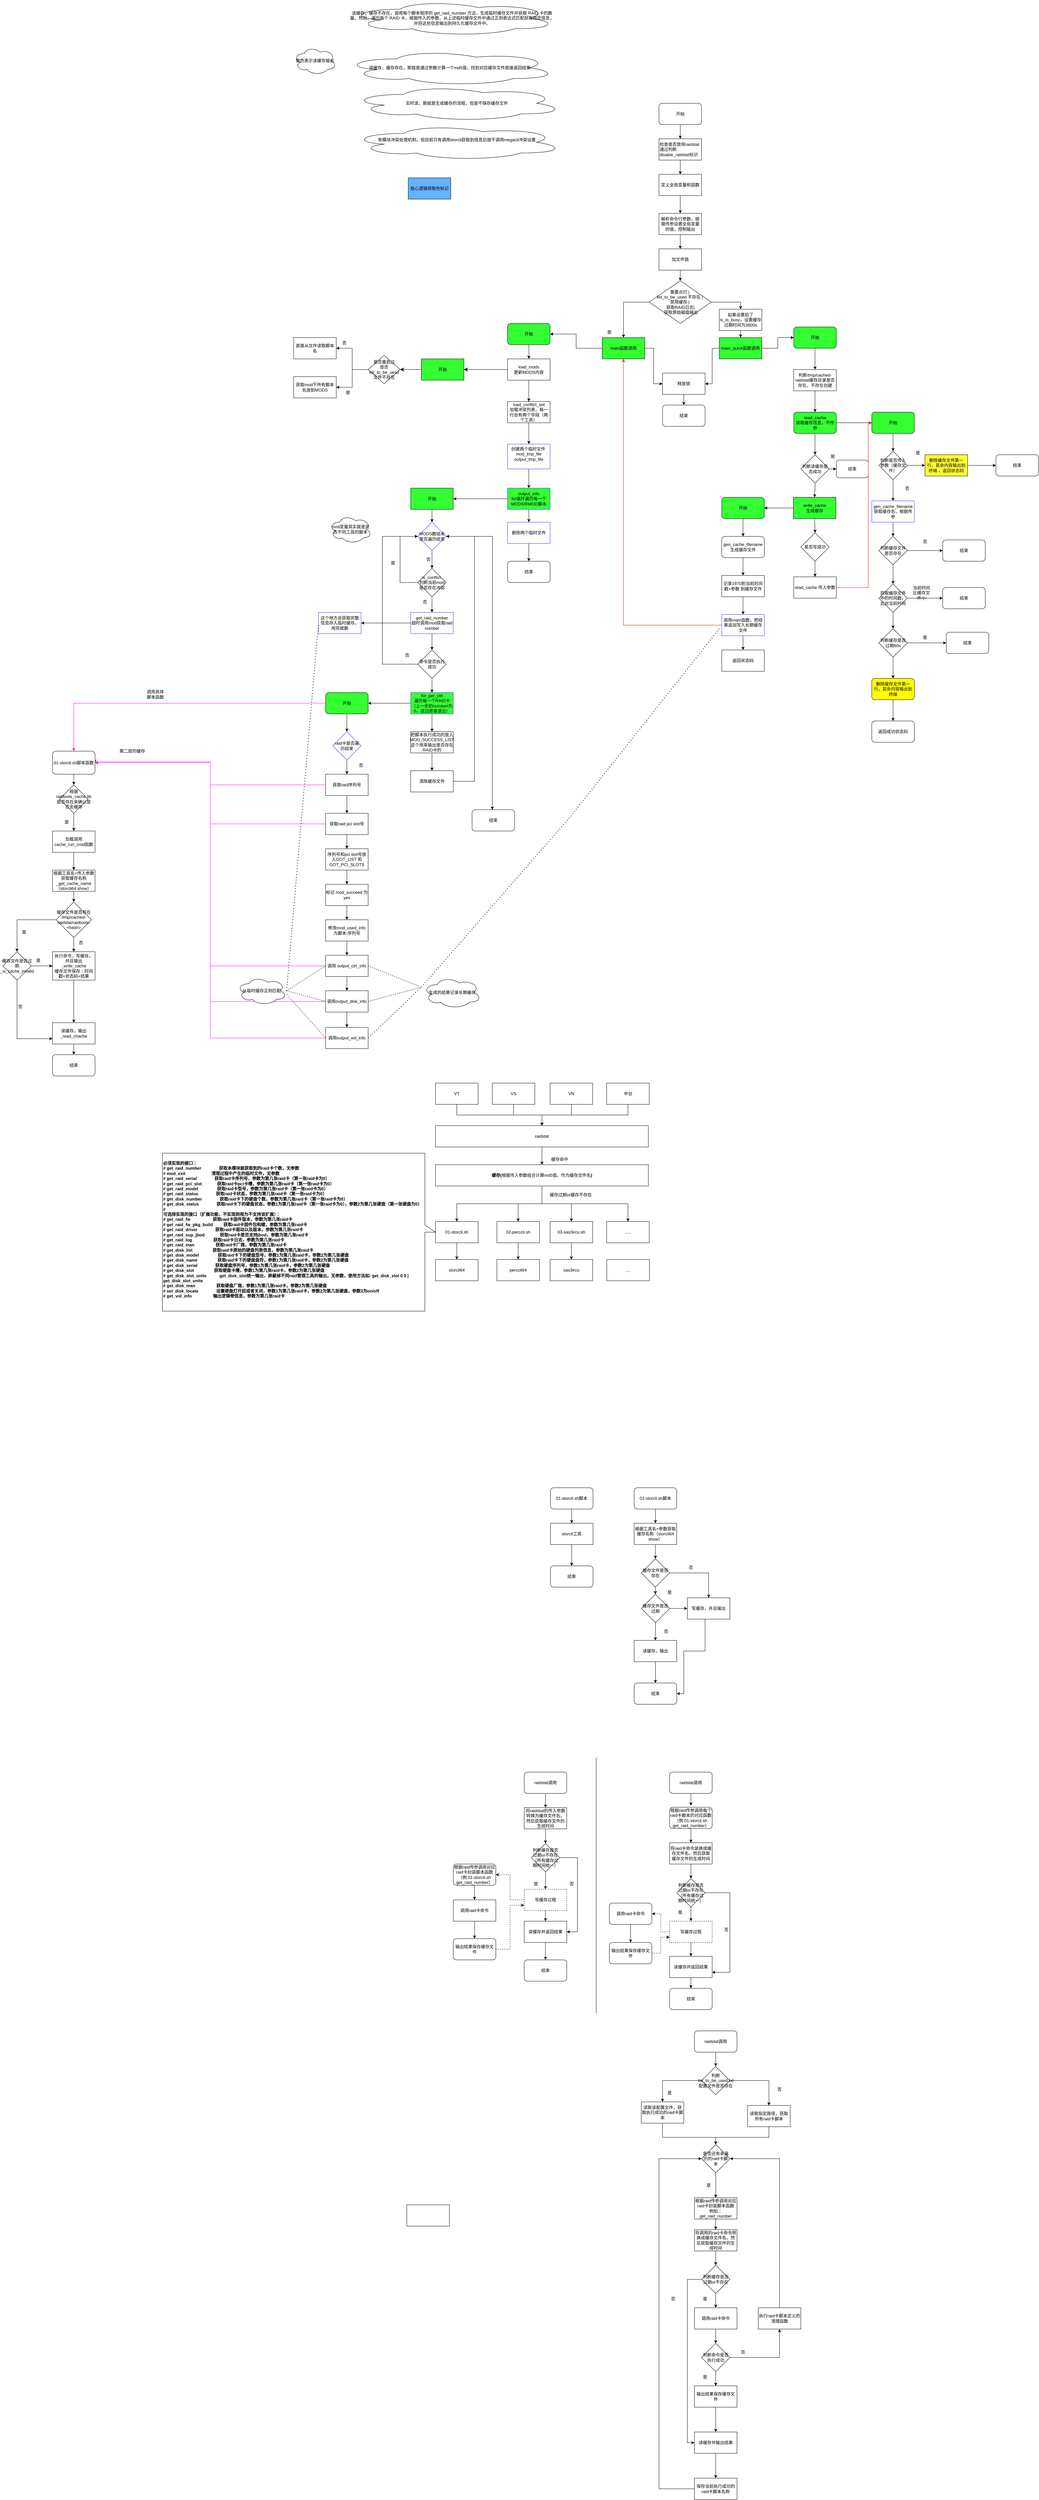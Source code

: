 <mxfile version="26.2.15" pages="2">
  <diagram name="第 1 页" id="a9MPknaveVidtmTy9Ui0">
    <mxGraphModel dx="5253" dy="910" grid="1" gridSize="10" guides="1" tooltips="1" connect="1" arrows="1" fold="1" page="1" pageScale="1" pageWidth="827" pageHeight="1169" math="0" shadow="0">
      <root>
        <mxCell id="0" />
        <mxCell id="1" parent="0" />
        <mxCell id="trFr9PTwIDC_bSKP8kTL-4" value="" style="edgeStyle=orthogonalEdgeStyle;rounded=0;orthogonalLoop=1;jettySize=auto;html=1;" parent="1" source="trFr9PTwIDC_bSKP8kTL-5" target="trFr9PTwIDC_bSKP8kTL-7" edge="1">
          <mxGeometry relative="1" as="geometry" />
        </mxCell>
        <mxCell id="trFr9PTwIDC_bSKP8kTL-5" value="开始" style="rounded=1;whiteSpace=wrap;html=1;" parent="1" vertex="1">
          <mxGeometry x="-650" y="320" width="120" height="60" as="geometry" />
        </mxCell>
        <mxCell id="trFr9PTwIDC_bSKP8kTL-6" value="" style="edgeStyle=orthogonalEdgeStyle;rounded=0;orthogonalLoop=1;jettySize=auto;html=1;" parent="1" source="trFr9PTwIDC_bSKP8kTL-7" target="trFr9PTwIDC_bSKP8kTL-9" edge="1">
          <mxGeometry relative="1" as="geometry" />
        </mxCell>
        <mxCell id="trFr9PTwIDC_bSKP8kTL-7" value="检查是否禁用raidstat&lt;div&gt;通过判断disable_raidstat标识&lt;/div&gt;" style="rounded=0;whiteSpace=wrap;html=1;align=left;" parent="1" vertex="1">
          <mxGeometry x="-650" y="420" width="120" height="60" as="geometry" />
        </mxCell>
        <mxCell id="trFr9PTwIDC_bSKP8kTL-8" value="" style="edgeStyle=orthogonalEdgeStyle;rounded=0;orthogonalLoop=1;jettySize=auto;html=1;" parent="1" source="trFr9PTwIDC_bSKP8kTL-9" target="trFr9PTwIDC_bSKP8kTL-11" edge="1">
          <mxGeometry relative="1" as="geometry" />
        </mxCell>
        <mxCell id="trFr9PTwIDC_bSKP8kTL-9" value="定义全局变量和函数" style="rounded=0;whiteSpace=wrap;html=1;" parent="1" vertex="1">
          <mxGeometry x="-650" y="520" width="120" height="60" as="geometry" />
        </mxCell>
        <mxCell id="trFr9PTwIDC_bSKP8kTL-10" value="" style="edgeStyle=orthogonalEdgeStyle;rounded=0;orthogonalLoop=1;jettySize=auto;html=1;" parent="1" source="trFr9PTwIDC_bSKP8kTL-11" target="trFr9PTwIDC_bSKP8kTL-13" edge="1">
          <mxGeometry relative="1" as="geometry" />
        </mxCell>
        <mxCell id="trFr9PTwIDC_bSKP8kTL-11" value="解析命令行参数，根据传参设置全局变量的值，控制输出" style="rounded=0;whiteSpace=wrap;html=1;" parent="1" vertex="1">
          <mxGeometry x="-650" y="630" width="120" height="60" as="geometry" />
        </mxCell>
        <mxCell id="trFr9PTwIDC_bSKP8kTL-12" value="" style="edgeStyle=orthogonalEdgeStyle;rounded=0;orthogonalLoop=1;jettySize=auto;html=1;" parent="1" source="trFr9PTwIDC_bSKP8kTL-13" target="trFr9PTwIDC_bSKP8kTL-16" edge="1">
          <mxGeometry relative="1" as="geometry" />
        </mxCell>
        <mxCell id="trFr9PTwIDC_bSKP8kTL-13" value="加文件锁" style="rounded=0;whiteSpace=wrap;html=1;" parent="1" vertex="1">
          <mxGeometry x="-650" y="730" width="120" height="60" as="geometry" />
        </mxCell>
        <mxCell id="trFr9PTwIDC_bSKP8kTL-14" style="edgeStyle=orthogonalEdgeStyle;rounded=0;orthogonalLoop=1;jettySize=auto;html=1;entryX=0.5;entryY=0;entryDx=0;entryDy=0;" parent="1" source="trFr9PTwIDC_bSKP8kTL-16" target="trFr9PTwIDC_bSKP8kTL-19" edge="1">
          <mxGeometry relative="1" as="geometry" />
        </mxCell>
        <mxCell id="trFr9PTwIDC_bSKP8kTL-15" style="edgeStyle=orthogonalEdgeStyle;rounded=0;orthogonalLoop=1;jettySize=auto;html=1;entryX=0.5;entryY=0;entryDx=0;entryDy=0;" parent="1" source="trFr9PTwIDC_bSKP8kTL-16" target="trFr9PTwIDC_bSKP8kTL-162" edge="1">
          <mxGeometry relative="1" as="geometry" />
        </mxCell>
        <mxCell id="trFr9PTwIDC_bSKP8kTL-16" value="需要点灯 |&amp;nbsp;&lt;div&gt;list_to_be_used 不存在 |&amp;nbsp;&lt;/div&gt;&lt;div&gt;禁用缓存 |&amp;nbsp;&lt;/div&gt;&lt;div&gt;获取RAID日志|&lt;/div&gt;&lt;div&gt;&amp;nbsp;获取原始磁盘输出&lt;/div&gt;" style="rhombus;whiteSpace=wrap;html=1;" parent="1" vertex="1">
          <mxGeometry x="-677.5" y="820" width="175" height="120" as="geometry" />
        </mxCell>
        <mxCell id="trFr9PTwIDC_bSKP8kTL-17" style="edgeStyle=orthogonalEdgeStyle;rounded=0;orthogonalLoop=1;jettySize=auto;html=1;entryX=0;entryY=0.5;entryDx=0;entryDy=0;" parent="1" source="trFr9PTwIDC_bSKP8kTL-19" target="trFr9PTwIDC_bSKP8kTL-43" edge="1">
          <mxGeometry relative="1" as="geometry" />
        </mxCell>
        <mxCell id="trFr9PTwIDC_bSKP8kTL-18" style="edgeStyle=orthogonalEdgeStyle;rounded=0;orthogonalLoop=1;jettySize=auto;html=1;" parent="1" source="trFr9PTwIDC_bSKP8kTL-19" target="trFr9PTwIDC_bSKP8kTL-45" edge="1">
          <mxGeometry relative="1" as="geometry" />
        </mxCell>
        <mxCell id="trFr9PTwIDC_bSKP8kTL-19" value="main函数调用" style="rounded=0;whiteSpace=wrap;html=1;fillColor=#33FF33;" parent="1" vertex="1">
          <mxGeometry x="-810" y="980" width="120" height="60" as="geometry" />
        </mxCell>
        <mxCell id="trFr9PTwIDC_bSKP8kTL-20" style="edgeStyle=orthogonalEdgeStyle;rounded=0;orthogonalLoop=1;jettySize=auto;html=1;entryX=1;entryY=0.5;entryDx=0;entryDy=0;" parent="1" target="trFr9PTwIDC_bSKP8kTL-43" edge="1">
          <mxGeometry relative="1" as="geometry">
            <mxPoint x="-480" y="1010" as="sourcePoint" />
          </mxGeometry>
        </mxCell>
        <mxCell id="trFr9PTwIDC_bSKP8kTL-21" style="edgeStyle=orthogonalEdgeStyle;rounded=0;orthogonalLoop=1;jettySize=auto;html=1;entryX=0;entryY=0.5;entryDx=0;entryDy=0;" parent="1" source="trFr9PTwIDC_bSKP8kTL-22" target="trFr9PTwIDC_bSKP8kTL-103" edge="1">
          <mxGeometry relative="1" as="geometry" />
        </mxCell>
        <mxCell id="trFr9PTwIDC_bSKP8kTL-22" value="main_quick函数调用" style="rounded=0;whiteSpace=wrap;html=1;fillColor=#33FF33;" parent="1" vertex="1">
          <mxGeometry x="-480" y="980" width="120" height="60" as="geometry" />
        </mxCell>
        <mxCell id="trFr9PTwIDC_bSKP8kTL-23" value="是" style="text;html=1;align=center;verticalAlign=middle;whiteSpace=wrap;rounded=0;" parent="1" vertex="1">
          <mxGeometry x="-820" y="950" width="60" height="30" as="geometry" />
        </mxCell>
        <mxCell id="trFr9PTwIDC_bSKP8kTL-24" value="是" style="text;html=1;align=center;verticalAlign=middle;whiteSpace=wrap;rounded=0;" parent="1" vertex="1">
          <mxGeometry x="-1557" y="1120" width="60" height="30" as="geometry" />
        </mxCell>
        <mxCell id="trFr9PTwIDC_bSKP8kTL-25" value="否" style="text;html=1;align=center;verticalAlign=middle;whiteSpace=wrap;rounded=0;" parent="1" vertex="1">
          <mxGeometry x="-1567" y="980" width="60" height="30" as="geometry" />
        </mxCell>
        <mxCell id="trFr9PTwIDC_bSKP8kTL-26" value="" style="edgeStyle=orthogonalEdgeStyle;rounded=0;orthogonalLoop=1;jettySize=auto;html=1;" parent="1" target="trFr9PTwIDC_bSKP8kTL-29" edge="1">
          <mxGeometry relative="1" as="geometry">
            <mxPoint x="-1017" y="1000" as="sourcePoint" />
          </mxGeometry>
        </mxCell>
        <mxCell id="trFr9PTwIDC_bSKP8kTL-27" value="" style="edgeStyle=orthogonalEdgeStyle;rounded=0;orthogonalLoop=1;jettySize=auto;html=1;" parent="1" source="trFr9PTwIDC_bSKP8kTL-29" target="trFr9PTwIDC_bSKP8kTL-31" edge="1">
          <mxGeometry relative="1" as="geometry" />
        </mxCell>
        <mxCell id="trFr9PTwIDC_bSKP8kTL-28" value="" style="edgeStyle=none;curved=1;rounded=0;orthogonalLoop=1;jettySize=auto;html=1;fontSize=12;startSize=8;endSize=8;" parent="1" source="trFr9PTwIDC_bSKP8kTL-29" target="trFr9PTwIDC_bSKP8kTL-279" edge="1">
          <mxGeometry relative="1" as="geometry" />
        </mxCell>
        <mxCell id="trFr9PTwIDC_bSKP8kTL-29" value="load_mods&lt;div&gt;更新MODS内容&lt;/div&gt;" style="rounded=0;whiteSpace=wrap;html=1;" parent="1" vertex="1">
          <mxGeometry x="-1077" y="1040" width="120" height="60" as="geometry" />
        </mxCell>
        <mxCell id="trFr9PTwIDC_bSKP8kTL-30" value="" style="edgeStyle=orthogonalEdgeStyle;rounded=0;orthogonalLoop=1;jettySize=auto;html=1;" parent="1" source="trFr9PTwIDC_bSKP8kTL-31" target="trFr9PTwIDC_bSKP8kTL-33" edge="1">
          <mxGeometry relative="1" as="geometry" />
        </mxCell>
        <mxCell id="trFr9PTwIDC_bSKP8kTL-31" value="load_conflict_set&lt;div&gt;加载冲突列表，每一行会有两个字段（两个工具）&lt;/div&gt;" style="rounded=0;whiteSpace=wrap;html=1;" parent="1" vertex="1">
          <mxGeometry x="-1077" y="1160" width="120" height="60" as="geometry" />
        </mxCell>
        <mxCell id="trFr9PTwIDC_bSKP8kTL-32" value="" style="edgeStyle=orthogonalEdgeStyle;rounded=0;orthogonalLoop=1;jettySize=auto;html=1;" parent="1" source="trFr9PTwIDC_bSKP8kTL-33" target="trFr9PTwIDC_bSKP8kTL-36" edge="1">
          <mxGeometry relative="1" as="geometry" />
        </mxCell>
        <mxCell id="trFr9PTwIDC_bSKP8kTL-33" value="创建两个临时文件&amp;nbsp;&lt;div&gt;mod_tmp_file&lt;/div&gt;&lt;div&gt;output_tmp_file&lt;/div&gt;&lt;div&gt;&lt;br&gt;&lt;/div&gt;" style="rounded=0;whiteSpace=wrap;html=1;strokeColor=#3333FF;" parent="1" vertex="1">
          <mxGeometry x="-1077" y="1280" width="120" height="70" as="geometry" />
        </mxCell>
        <mxCell id="trFr9PTwIDC_bSKP8kTL-34" value="" style="edgeStyle=orthogonalEdgeStyle;rounded=0;orthogonalLoop=1;jettySize=auto;html=1;" parent="1" source="trFr9PTwIDC_bSKP8kTL-36" target="trFr9PTwIDC_bSKP8kTL-47" edge="1">
          <mxGeometry relative="1" as="geometry" />
        </mxCell>
        <mxCell id="trFr9PTwIDC_bSKP8kTL-35" style="edgeStyle=orthogonalEdgeStyle;rounded=0;orthogonalLoop=1;jettySize=auto;html=1;" parent="1" source="trFr9PTwIDC_bSKP8kTL-36" target="trFr9PTwIDC_bSKP8kTL-50" edge="1">
          <mxGeometry relative="1" as="geometry" />
        </mxCell>
        <mxCell id="trFr9PTwIDC_bSKP8kTL-36" value="output_info&lt;div&gt;for循环遍历每一个MODS中MOD脚本&lt;/div&gt;" style="rounded=0;whiteSpace=wrap;html=1;fillColor=#33FF33;strokeColor=#3333FF;" parent="1" vertex="1">
          <mxGeometry x="-1077" y="1404" width="120" height="60" as="geometry" />
        </mxCell>
        <mxCell id="trFr9PTwIDC_bSKP8kTL-37" style="edgeStyle=orthogonalEdgeStyle;rounded=0;orthogonalLoop=1;jettySize=auto;html=1;" parent="1" source="trFr9PTwIDC_bSKP8kTL-39" target="trFr9PTwIDC_bSKP8kTL-41" edge="1">
          <mxGeometry relative="1" as="geometry" />
        </mxCell>
        <mxCell id="trFr9PTwIDC_bSKP8kTL-38" style="edgeStyle=orthogonalEdgeStyle;rounded=0;orthogonalLoop=1;jettySize=auto;html=1;entryX=1;entryY=0.5;entryDx=0;entryDy=0;" parent="1" source="trFr9PTwIDC_bSKP8kTL-39" target="trFr9PTwIDC_bSKP8kTL-40" edge="1">
          <mxGeometry relative="1" as="geometry" />
        </mxCell>
        <mxCell id="trFr9PTwIDC_bSKP8kTL-39" value="是否重启过&lt;div&gt;是否list_to_be_uesd文件不存在&lt;/div&gt;" style="rhombus;whiteSpace=wrap;html=1;" parent="1" vertex="1">
          <mxGeometry x="-1470" y="1030" width="90" height="80" as="geometry" />
        </mxCell>
        <mxCell id="trFr9PTwIDC_bSKP8kTL-40" value="直接从文件读取脚本名" style="rounded=0;whiteSpace=wrap;html=1;" parent="1" vertex="1">
          <mxGeometry x="-1680" y="980" width="120" height="60" as="geometry" />
        </mxCell>
        <mxCell id="trFr9PTwIDC_bSKP8kTL-41" value="获取mod下所有脚本名放到MODS" style="rounded=0;whiteSpace=wrap;html=1;" parent="1" vertex="1">
          <mxGeometry x="-1680" y="1090" width="120" height="60" as="geometry" />
        </mxCell>
        <mxCell id="trFr9PTwIDC_bSKP8kTL-42" style="edgeStyle=orthogonalEdgeStyle;rounded=0;orthogonalLoop=1;jettySize=auto;html=1;entryX=0.5;entryY=0;entryDx=0;entryDy=0;" parent="1" source="trFr9PTwIDC_bSKP8kTL-43" target="trFr9PTwIDC_bSKP8kTL-44" edge="1">
          <mxGeometry relative="1" as="geometry" />
        </mxCell>
        <mxCell id="trFr9PTwIDC_bSKP8kTL-43" value="释放锁" style="rounded=0;whiteSpace=wrap;html=1;" parent="1" vertex="1">
          <mxGeometry x="-640" y="1080" width="120" height="60" as="geometry" />
        </mxCell>
        <mxCell id="trFr9PTwIDC_bSKP8kTL-44" value="结束" style="rounded=1;whiteSpace=wrap;html=1;" parent="1" vertex="1">
          <mxGeometry x="-640" y="1170" width="120" height="60" as="geometry" />
        </mxCell>
        <mxCell id="trFr9PTwIDC_bSKP8kTL-45" value="开始" style="rounded=1;whiteSpace=wrap;html=1;fillColor=#33FF33;" parent="1" vertex="1">
          <mxGeometry x="-1077" y="940" width="120" height="60" as="geometry" />
        </mxCell>
        <mxCell id="trFr9PTwIDC_bSKP8kTL-46" value="" style="edgeStyle=orthogonalEdgeStyle;rounded=0;orthogonalLoop=1;jettySize=auto;html=1;" parent="1" source="trFr9PTwIDC_bSKP8kTL-47" target="trFr9PTwIDC_bSKP8kTL-48" edge="1">
          <mxGeometry relative="1" as="geometry" />
        </mxCell>
        <mxCell id="trFr9PTwIDC_bSKP8kTL-47" value="删除两个临时文件" style="rounded=0;whiteSpace=wrap;html=1;strokeColor=#3333FF;" parent="1" vertex="1">
          <mxGeometry x="-1077" y="1500" width="120" height="60" as="geometry" />
        </mxCell>
        <mxCell id="trFr9PTwIDC_bSKP8kTL-48" value="结束" style="rounded=1;whiteSpace=wrap;html=1;" parent="1" vertex="1">
          <mxGeometry x="-1077" y="1610" width="120" height="60" as="geometry" />
        </mxCell>
        <mxCell id="trFr9PTwIDC_bSKP8kTL-49" style="edgeStyle=orthogonalEdgeStyle;rounded=0;orthogonalLoop=1;jettySize=auto;html=1;entryX=0.5;entryY=0;entryDx=0;entryDy=0;" parent="1" source="trFr9PTwIDC_bSKP8kTL-50" target="trFr9PTwIDC_bSKP8kTL-53" edge="1">
          <mxGeometry relative="1" as="geometry" />
        </mxCell>
        <mxCell id="trFr9PTwIDC_bSKP8kTL-50" value="开始" style="rounded=0;whiteSpace=wrap;html=1;fillColor=#33FF33;" parent="1" vertex="1">
          <mxGeometry x="-1350" y="1404" width="120" height="60" as="geometry" />
        </mxCell>
        <mxCell id="trFr9PTwIDC_bSKP8kTL-51" style="edgeStyle=orthogonalEdgeStyle;rounded=0;orthogonalLoop=1;jettySize=auto;html=1;entryX=0.5;entryY=0;entryDx=0;entryDy=0;" parent="1" source="trFr9PTwIDC_bSKP8kTL-53" edge="1">
          <mxGeometry relative="1" as="geometry">
            <mxPoint x="-1290" y="1630" as="targetPoint" />
          </mxGeometry>
        </mxCell>
        <mxCell id="trFr9PTwIDC_bSKP8kTL-52" style="edgeStyle=orthogonalEdgeStyle;rounded=0;orthogonalLoop=1;jettySize=auto;html=1;" parent="1" source="trFr9PTwIDC_bSKP8kTL-53" edge="1">
          <mxGeometry relative="1" as="geometry">
            <mxPoint x="-1120" y="2310" as="targetPoint" />
          </mxGeometry>
        </mxCell>
        <mxCell id="trFr9PTwIDC_bSKP8kTL-53" value="MODS数组未是否遍历结束" style="rhombus;whiteSpace=wrap;html=1;strokeColor=#3333FF;" parent="1" vertex="1">
          <mxGeometry x="-1330" y="1500" width="80" height="80" as="geometry" />
        </mxCell>
        <mxCell id="trFr9PTwIDC_bSKP8kTL-54" value="否" style="text;html=1;align=center;verticalAlign=middle;whiteSpace=wrap;rounded=0;" parent="1" vertex="1">
          <mxGeometry x="-1330" y="1590" width="60" height="30" as="geometry" />
        </mxCell>
        <mxCell id="trFr9PTwIDC_bSKP8kTL-55" style="edgeStyle=orthogonalEdgeStyle;rounded=0;orthogonalLoop=1;jettySize=auto;html=1;entryX=0;entryY=0.5;entryDx=0;entryDy=0;" parent="1" source="trFr9PTwIDC_bSKP8kTL-57" target="trFr9PTwIDC_bSKP8kTL-53" edge="1">
          <mxGeometry relative="1" as="geometry">
            <Array as="points">
              <mxPoint x="-1380" y="1670" />
              <mxPoint x="-1380" y="1540" />
            </Array>
          </mxGeometry>
        </mxCell>
        <mxCell id="trFr9PTwIDC_bSKP8kTL-56" style="edgeStyle=orthogonalEdgeStyle;rounded=0;orthogonalLoop=1;jettySize=auto;html=1;entryX=0.5;entryY=0;entryDx=0;entryDy=0;" parent="1" source="trFr9PTwIDC_bSKP8kTL-57" target="trFr9PTwIDC_bSKP8kTL-62" edge="1">
          <mxGeometry relative="1" as="geometry" />
        </mxCell>
        <mxCell id="trFr9PTwIDC_bSKP8kTL-57" value="is_conflict&amp;nbsp;&lt;div&gt;判断当前mod是否存在冲突&lt;/div&gt;" style="rhombus;whiteSpace=wrap;html=1;" parent="1" vertex="1">
          <mxGeometry x="-1330" y="1630" width="80" height="80" as="geometry" />
        </mxCell>
        <mxCell id="trFr9PTwIDC_bSKP8kTL-58" value="是" style="text;html=1;align=center;verticalAlign=middle;whiteSpace=wrap;rounded=0;" parent="1" vertex="1">
          <mxGeometry x="-1430" y="1600" width="60" height="30" as="geometry" />
        </mxCell>
        <mxCell id="trFr9PTwIDC_bSKP8kTL-59" value="" style="edgeStyle=orthogonalEdgeStyle;rounded=0;orthogonalLoop=1;jettySize=auto;html=1;" parent="1" source="trFr9PTwIDC_bSKP8kTL-62" target="trFr9PTwIDC_bSKP8kTL-66" edge="1">
          <mxGeometry relative="1" as="geometry" />
        </mxCell>
        <mxCell id="trFr9PTwIDC_bSKP8kTL-60" style="edgeStyle=orthogonalEdgeStyle;rounded=0;orthogonalLoop=1;jettySize=auto;html=1;entryX=0;entryY=0.5;entryDx=0;entryDy=0;exitX=0;exitY=0.5;exitDx=0;exitDy=0;" parent="1" source="trFr9PTwIDC_bSKP8kTL-66" target="trFr9PTwIDC_bSKP8kTL-53" edge="1">
          <mxGeometry relative="1" as="geometry">
            <Array as="points">
              <mxPoint x="-1430" y="1900" />
              <mxPoint x="-1430" y="1540" />
            </Array>
          </mxGeometry>
        </mxCell>
        <mxCell id="trFr9PTwIDC_bSKP8kTL-61" value="" style="edgeStyle=orthogonalEdgeStyle;rounded=0;orthogonalLoop=1;jettySize=auto;html=1;" parent="1" source="trFr9PTwIDC_bSKP8kTL-62" target="trFr9PTwIDC_bSKP8kTL-97" edge="1">
          <mxGeometry relative="1" as="geometry" />
        </mxCell>
        <mxCell id="trFr9PTwIDC_bSKP8kTL-62" value="&lt;div&gt;get_raid_number&lt;br&gt;&lt;/div&gt;超时调用mod获取raid number" style="rounded=0;whiteSpace=wrap;html=1;strokeColor=#3333FF;" parent="1" vertex="1">
          <mxGeometry x="-1350" y="1754" width="120" height="60" as="geometry" />
        </mxCell>
        <mxCell id="trFr9PTwIDC_bSKP8kTL-63" value="否" style="text;html=1;align=center;verticalAlign=middle;whiteSpace=wrap;rounded=0;" parent="1" vertex="1">
          <mxGeometry x="-1340" y="1710" width="60" height="30" as="geometry" />
        </mxCell>
        <mxCell id="trFr9PTwIDC_bSKP8kTL-64" value="mod变量其实就是对应不同工具的脚本" style="ellipse;shape=cloud;whiteSpace=wrap;html=1;" parent="1" vertex="1">
          <mxGeometry x="-1580" y="1480" width="120" height="80" as="geometry" />
        </mxCell>
        <mxCell id="trFr9PTwIDC_bSKP8kTL-65" style="edgeStyle=orthogonalEdgeStyle;rounded=0;orthogonalLoop=1;jettySize=auto;html=1;" parent="1" source="trFr9PTwIDC_bSKP8kTL-66" target="trFr9PTwIDC_bSKP8kTL-70" edge="1">
          <mxGeometry relative="1" as="geometry" />
        </mxCell>
        <mxCell id="trFr9PTwIDC_bSKP8kTL-66" value="命令是否执行成功" style="rhombus;whiteSpace=wrap;html=1;" parent="1" vertex="1">
          <mxGeometry x="-1330" y="1860" width="80" height="80" as="geometry" />
        </mxCell>
        <mxCell id="trFr9PTwIDC_bSKP8kTL-67" style="edgeStyle=orthogonalEdgeStyle;rounded=0;orthogonalLoop=1;jettySize=auto;html=1;entryX=1;entryY=0.5;entryDx=0;entryDy=0;" parent="1" source="trFr9PTwIDC_bSKP8kTL-70" target="trFr9PTwIDC_bSKP8kTL-73" edge="1">
          <mxGeometry relative="1" as="geometry" />
        </mxCell>
        <mxCell id="trFr9PTwIDC_bSKP8kTL-68" value="" style="edgeStyle=orthogonalEdgeStyle;rounded=0;orthogonalLoop=1;jettySize=auto;html=1;" parent="1" source="trFr9PTwIDC_bSKP8kTL-70" target="trFr9PTwIDC_bSKP8kTL-99" edge="1">
          <mxGeometry relative="1" as="geometry" />
        </mxCell>
        <mxCell id="trFr9PTwIDC_bSKP8kTL-69" style="edgeStyle=orthogonalEdgeStyle;rounded=0;orthogonalLoop=1;jettySize=auto;html=1;entryX=0.5;entryY=0;entryDx=0;entryDy=0;strokeColor=#FF00FF;exitX=0;exitY=0.5;exitDx=0;exitDy=0;" parent="1" source="trFr9PTwIDC_bSKP8kTL-73" target="trFr9PTwIDC_bSKP8kTL-228" edge="1">
          <mxGeometry relative="1" as="geometry" />
        </mxCell>
        <mxCell id="trFr9PTwIDC_bSKP8kTL-70" value="for_per_ctrl&lt;div&gt;遍历每一个RAID卡&lt;/div&gt;&lt;div&gt;（上一步的numberl为0，这边直接退出）&lt;/div&gt;" style="rounded=0;whiteSpace=wrap;html=1;fillColor=#33FF33;strokeColor=#3333FF;" parent="1" vertex="1">
          <mxGeometry x="-1350" y="1980" width="120" height="60" as="geometry" />
        </mxCell>
        <mxCell id="trFr9PTwIDC_bSKP8kTL-71" value="否" style="text;html=1;align=center;verticalAlign=middle;whiteSpace=wrap;rounded=0;" parent="1" vertex="1">
          <mxGeometry x="-1390" y="1860" width="60" height="30" as="geometry" />
        </mxCell>
        <mxCell id="trFr9PTwIDC_bSKP8kTL-72" style="edgeStyle=orthogonalEdgeStyle;rounded=0;orthogonalLoop=1;jettySize=auto;html=1;entryX=0.5;entryY=0;entryDx=0;entryDy=0;" parent="1" source="trFr9PTwIDC_bSKP8kTL-73" target="trFr9PTwIDC_bSKP8kTL-75" edge="1">
          <mxGeometry relative="1" as="geometry" />
        </mxCell>
        <mxCell id="trFr9PTwIDC_bSKP8kTL-73" value="开始" style="rounded=1;whiteSpace=wrap;html=1;fillColor=#33FF33;" parent="1" vertex="1">
          <mxGeometry x="-1590" y="1980" width="120" height="60" as="geometry" />
        </mxCell>
        <mxCell id="trFr9PTwIDC_bSKP8kTL-74" value="" style="edgeStyle=orthogonalEdgeStyle;rounded=0;orthogonalLoop=1;jettySize=auto;html=1;" parent="1" source="trFr9PTwIDC_bSKP8kTL-75" target="trFr9PTwIDC_bSKP8kTL-78" edge="1">
          <mxGeometry relative="1" as="geometry" />
        </mxCell>
        <mxCell id="trFr9PTwIDC_bSKP8kTL-75" value="raid卡是否遍历结束" style="rhombus;whiteSpace=wrap;html=1;strokeColor=#3333FF;" parent="1" vertex="1">
          <mxGeometry x="-1570" y="2090" width="80" height="80" as="geometry" />
        </mxCell>
        <mxCell id="trFr9PTwIDC_bSKP8kTL-76" value="" style="edgeStyle=orthogonalEdgeStyle;rounded=0;orthogonalLoop=1;jettySize=auto;html=1;" parent="1" source="trFr9PTwIDC_bSKP8kTL-78" target="trFr9PTwIDC_bSKP8kTL-82" edge="1">
          <mxGeometry relative="1" as="geometry" />
        </mxCell>
        <mxCell id="trFr9PTwIDC_bSKP8kTL-77" style="edgeStyle=orthogonalEdgeStyle;rounded=0;orthogonalLoop=1;jettySize=auto;html=1;entryX=1;entryY=0.5;entryDx=0;entryDy=0;strokeColor=#FF00FF;" parent="1" source="trFr9PTwIDC_bSKP8kTL-78" target="trFr9PTwIDC_bSKP8kTL-228" edge="1">
          <mxGeometry relative="1" as="geometry">
            <Array as="points">
              <mxPoint x="-1915" y="2240" />
              <mxPoint x="-1915" y="2175" />
            </Array>
          </mxGeometry>
        </mxCell>
        <mxCell id="trFr9PTwIDC_bSKP8kTL-78" value="获取raid序列号" style="rounded=0;whiteSpace=wrap;html=1;" parent="1" vertex="1">
          <mxGeometry x="-1590" y="2210" width="120" height="60" as="geometry" />
        </mxCell>
        <mxCell id="trFr9PTwIDC_bSKP8kTL-79" value="否" style="text;html=1;align=center;verticalAlign=middle;whiteSpace=wrap;rounded=0;" parent="1" vertex="1">
          <mxGeometry x="-1520" y="2170" width="60" height="30" as="geometry" />
        </mxCell>
        <mxCell id="trFr9PTwIDC_bSKP8kTL-80" style="edgeStyle=orthogonalEdgeStyle;rounded=0;orthogonalLoop=1;jettySize=auto;html=1;" parent="1" source="trFr9PTwIDC_bSKP8kTL-82" target="trFr9PTwIDC_bSKP8kTL-84" edge="1">
          <mxGeometry relative="1" as="geometry" />
        </mxCell>
        <mxCell id="trFr9PTwIDC_bSKP8kTL-81" style="edgeStyle=orthogonalEdgeStyle;rounded=0;orthogonalLoop=1;jettySize=auto;html=1;entryX=1;entryY=0.5;entryDx=0;entryDy=0;strokeColor=#FF00FF;" parent="1" source="trFr9PTwIDC_bSKP8kTL-82" target="trFr9PTwIDC_bSKP8kTL-228" edge="1">
          <mxGeometry relative="1" as="geometry" />
        </mxCell>
        <mxCell id="trFr9PTwIDC_bSKP8kTL-82" value="获取raid pci slot号" style="rounded=0;whiteSpace=wrap;html=1;" parent="1" vertex="1">
          <mxGeometry x="-1590" y="2320" width="120" height="60" as="geometry" />
        </mxCell>
        <mxCell id="trFr9PTwIDC_bSKP8kTL-83" value="" style="edgeStyle=orthogonalEdgeStyle;rounded=0;orthogonalLoop=1;jettySize=auto;html=1;" parent="1" source="trFr9PTwIDC_bSKP8kTL-84" target="trFr9PTwIDC_bSKP8kTL-86" edge="1">
          <mxGeometry relative="1" as="geometry" />
        </mxCell>
        <mxCell id="trFr9PTwIDC_bSKP8kTL-84" value="序列号和pci slot号放入GOT_LIST 和 GOT_PCI_SLOTS" style="rounded=0;whiteSpace=wrap;html=1;" parent="1" vertex="1">
          <mxGeometry x="-1590" y="2420" width="120" height="60" as="geometry" />
        </mxCell>
        <mxCell id="trFr9PTwIDC_bSKP8kTL-85" value="" style="edgeStyle=orthogonalEdgeStyle;rounded=0;orthogonalLoop=1;jettySize=auto;html=1;" parent="1" source="trFr9PTwIDC_bSKP8kTL-86" target="trFr9PTwIDC_bSKP8kTL-88" edge="1">
          <mxGeometry relative="1" as="geometry" />
        </mxCell>
        <mxCell id="trFr9PTwIDC_bSKP8kTL-86" value="标记&amp;nbsp;mod_succeed 为yes" style="rounded=0;whiteSpace=wrap;html=1;" parent="1" vertex="1">
          <mxGeometry x="-1590" y="2520" width="120" height="60" as="geometry" />
        </mxCell>
        <mxCell id="trFr9PTwIDC_bSKP8kTL-87" value="" style="edgeStyle=orthogonalEdgeStyle;rounded=0;orthogonalLoop=1;jettySize=auto;html=1;" parent="1" source="trFr9PTwIDC_bSKP8kTL-88" target="trFr9PTwIDC_bSKP8kTL-91" edge="1">
          <mxGeometry relative="1" as="geometry" />
        </mxCell>
        <mxCell id="trFr9PTwIDC_bSKP8kTL-88" value="修改mod_used_info为脚本:序列号" style="rounded=0;whiteSpace=wrap;html=1;" parent="1" vertex="1">
          <mxGeometry x="-1590" y="2620" width="120" height="60" as="geometry" />
        </mxCell>
        <mxCell id="trFr9PTwIDC_bSKP8kTL-89" value="" style="edgeStyle=orthogonalEdgeStyle;rounded=0;orthogonalLoop=1;jettySize=auto;html=1;" parent="1" source="trFr9PTwIDC_bSKP8kTL-91" target="trFr9PTwIDC_bSKP8kTL-94" edge="1">
          <mxGeometry relative="1" as="geometry" />
        </mxCell>
        <mxCell id="trFr9PTwIDC_bSKP8kTL-90" style="edgeStyle=orthogonalEdgeStyle;rounded=0;orthogonalLoop=1;jettySize=auto;html=1;entryX=1;entryY=0.5;entryDx=0;entryDy=0;strokeColor=#FF00FF;" parent="1" source="trFr9PTwIDC_bSKP8kTL-91" target="trFr9PTwIDC_bSKP8kTL-228" edge="1">
          <mxGeometry relative="1" as="geometry" />
        </mxCell>
        <mxCell id="trFr9PTwIDC_bSKP8kTL-91" value="调用&amp;nbsp;output_ctrl_info" style="rounded=0;whiteSpace=wrap;html=1;" parent="1" vertex="1">
          <mxGeometry x="-1590" y="2720" width="120" height="60" as="geometry" />
        </mxCell>
        <mxCell id="trFr9PTwIDC_bSKP8kTL-92" value="" style="edgeStyle=orthogonalEdgeStyle;rounded=0;orthogonalLoop=1;jettySize=auto;html=1;" parent="1" source="trFr9PTwIDC_bSKP8kTL-94" target="trFr9PTwIDC_bSKP8kTL-96" edge="1">
          <mxGeometry relative="1" as="geometry" />
        </mxCell>
        <mxCell id="trFr9PTwIDC_bSKP8kTL-93" style="edgeStyle=orthogonalEdgeStyle;rounded=0;orthogonalLoop=1;jettySize=auto;html=1;entryX=1;entryY=0.5;entryDx=0;entryDy=0;strokeColor=#FF00FF;" parent="1" source="trFr9PTwIDC_bSKP8kTL-94" target="trFr9PTwIDC_bSKP8kTL-228" edge="1">
          <mxGeometry relative="1" as="geometry" />
        </mxCell>
        <mxCell id="trFr9PTwIDC_bSKP8kTL-94" value="调用output_disk_info" style="rounded=0;whiteSpace=wrap;html=1;" parent="1" vertex="1">
          <mxGeometry x="-1590" y="2820" width="120" height="60" as="geometry" />
        </mxCell>
        <mxCell id="trFr9PTwIDC_bSKP8kTL-95" style="edgeStyle=orthogonalEdgeStyle;rounded=0;orthogonalLoop=1;jettySize=auto;html=1;entryX=1;entryY=0.5;entryDx=0;entryDy=0;strokeColor=#FF00FF;" parent="1" source="trFr9PTwIDC_bSKP8kTL-96" target="trFr9PTwIDC_bSKP8kTL-228" edge="1">
          <mxGeometry relative="1" as="geometry" />
        </mxCell>
        <mxCell id="trFr9PTwIDC_bSKP8kTL-96" value="调用output_vol_info" style="rounded=0;whiteSpace=wrap;html=1;" parent="1" vertex="1">
          <mxGeometry x="-1590" y="2923" width="120" height="60" as="geometry" />
        </mxCell>
        <mxCell id="trFr9PTwIDC_bSKP8kTL-97" value="这个地方会获取完整信息存入临时缓存，用完就删" style="whiteSpace=wrap;html=1;rounded=0;fillColor=#FFFFFF;strokeColor=#3333FF;" parent="1" vertex="1">
          <mxGeometry x="-1610" y="1754" width="120" height="60" as="geometry" />
        </mxCell>
        <mxCell id="trFr9PTwIDC_bSKP8kTL-98" value="" style="edgeStyle=orthogonalEdgeStyle;rounded=0;orthogonalLoop=1;jettySize=auto;html=1;" parent="1" source="trFr9PTwIDC_bSKP8kTL-99" target="trFr9PTwIDC_bSKP8kTL-101" edge="1">
          <mxGeometry relative="1" as="geometry" />
        </mxCell>
        <mxCell id="trFr9PTwIDC_bSKP8kTL-99" value="把脚本执行成功的放入MOD_SUCCESS_LIST 这个用来输出是否存在RAID卡的" style="rounded=0;whiteSpace=wrap;html=1;" parent="1" vertex="1">
          <mxGeometry x="-1350" y="2090" width="120" height="60" as="geometry" />
        </mxCell>
        <mxCell id="trFr9PTwIDC_bSKP8kTL-100" style="edgeStyle=orthogonalEdgeStyle;rounded=0;orthogonalLoop=1;jettySize=auto;html=1;entryX=1;entryY=0.5;entryDx=0;entryDy=0;" parent="1" source="trFr9PTwIDC_bSKP8kTL-101" target="trFr9PTwIDC_bSKP8kTL-53" edge="1">
          <mxGeometry relative="1" as="geometry">
            <Array as="points">
              <mxPoint x="-1170" y="2230" />
              <mxPoint x="-1170" y="1540" />
            </Array>
          </mxGeometry>
        </mxCell>
        <mxCell id="trFr9PTwIDC_bSKP8kTL-101" value="清除缓存文件" style="rounded=0;whiteSpace=wrap;html=1;" parent="1" vertex="1">
          <mxGeometry x="-1350" y="2200" width="120" height="60" as="geometry" />
        </mxCell>
        <mxCell id="trFr9PTwIDC_bSKP8kTL-102" value="" style="edgeStyle=orthogonalEdgeStyle;rounded=0;orthogonalLoop=1;jettySize=auto;html=1;" parent="1" source="trFr9PTwIDC_bSKP8kTL-103" target="trFr9PTwIDC_bSKP8kTL-105" edge="1">
          <mxGeometry relative="1" as="geometry" />
        </mxCell>
        <mxCell id="trFr9PTwIDC_bSKP8kTL-103" value="开始" style="rounded=1;whiteSpace=wrap;html=1;fillColor=#33FF33;" parent="1" vertex="1">
          <mxGeometry x="-270" y="950" width="120" height="60" as="geometry" />
        </mxCell>
        <mxCell id="trFr9PTwIDC_bSKP8kTL-104" value="" style="edgeStyle=orthogonalEdgeStyle;rounded=0;orthogonalLoop=1;jettySize=auto;html=1;" parent="1" source="trFr9PTwIDC_bSKP8kTL-105" target="trFr9PTwIDC_bSKP8kTL-108" edge="1">
          <mxGeometry relative="1" as="geometry" />
        </mxCell>
        <mxCell id="trFr9PTwIDC_bSKP8kTL-105" value="判断/tmp/cached-raidstat缓存目录是否存在，不存在创建" style="rounded=0;whiteSpace=wrap;html=1;" parent="1" vertex="1">
          <mxGeometry x="-270" y="1070" width="120" height="60" as="geometry" />
        </mxCell>
        <mxCell id="trFr9PTwIDC_bSKP8kTL-106" value="" style="edgeStyle=orthogonalEdgeStyle;rounded=0;orthogonalLoop=1;jettySize=auto;html=1;" parent="1" source="trFr9PTwIDC_bSKP8kTL-108" target="trFr9PTwIDC_bSKP8kTL-110" edge="1">
          <mxGeometry relative="1" as="geometry" />
        </mxCell>
        <mxCell id="trFr9PTwIDC_bSKP8kTL-107" value="" style="edgeStyle=orthogonalEdgeStyle;rounded=0;orthogonalLoop=1;jettySize=auto;html=1;" parent="1" source="trFr9PTwIDC_bSKP8kTL-108" target="trFr9PTwIDC_bSKP8kTL-141" edge="1">
          <mxGeometry relative="1" as="geometry" />
        </mxCell>
        <mxCell id="trFr9PTwIDC_bSKP8kTL-108" value="read_cache&lt;div&gt;读取缓存信息，不传参&lt;/div&gt;" style="rounded=1;whiteSpace=wrap;html=1;fillColor=#33FF33;" parent="1" vertex="1">
          <mxGeometry x="-270" y="1190" width="120" height="60" as="geometry" />
        </mxCell>
        <mxCell id="trFr9PTwIDC_bSKP8kTL-109" value="" style="edgeStyle=orthogonalEdgeStyle;rounded=0;orthogonalLoop=1;jettySize=auto;html=1;" parent="1" source="trFr9PTwIDC_bSKP8kTL-110" target="trFr9PTwIDC_bSKP8kTL-113" edge="1">
          <mxGeometry relative="1" as="geometry" />
        </mxCell>
        <mxCell id="trFr9PTwIDC_bSKP8kTL-110" value="开始" style="rounded=1;whiteSpace=wrap;html=1;fillColor=#33FF33;" parent="1" vertex="1">
          <mxGeometry x="-50" y="1190" width="120" height="60" as="geometry" />
        </mxCell>
        <mxCell id="trFr9PTwIDC_bSKP8kTL-111" value="" style="edgeStyle=orthogonalEdgeStyle;rounded=0;orthogonalLoop=1;jettySize=auto;html=1;" parent="1" source="trFr9PTwIDC_bSKP8kTL-113" target="trFr9PTwIDC_bSKP8kTL-115" edge="1">
          <mxGeometry relative="1" as="geometry" />
        </mxCell>
        <mxCell id="trFr9PTwIDC_bSKP8kTL-112" value="" style="edgeStyle=orthogonalEdgeStyle;rounded=0;orthogonalLoop=1;jettySize=auto;html=1;" parent="1" source="trFr9PTwIDC_bSKP8kTL-113" target="trFr9PTwIDC_bSKP8kTL-118" edge="1">
          <mxGeometry relative="1" as="geometry" />
        </mxCell>
        <mxCell id="trFr9PTwIDC_bSKP8kTL-113" value="判断是否传入参数（缓存文件）" style="rhombus;whiteSpace=wrap;html=1;" parent="1" vertex="1">
          <mxGeometry x="-30" y="1300" width="80" height="80" as="geometry" />
        </mxCell>
        <mxCell id="trFr9PTwIDC_bSKP8kTL-114" value="" style="edgeStyle=orthogonalEdgeStyle;rounded=0;orthogonalLoop=1;jettySize=auto;html=1;" parent="1" source="trFr9PTwIDC_bSKP8kTL-115" target="trFr9PTwIDC_bSKP8kTL-116" edge="1">
          <mxGeometry relative="1" as="geometry" />
        </mxCell>
        <mxCell id="trFr9PTwIDC_bSKP8kTL-115" value="删除缓存文件第一行，其余内容输出到终端 ，返回状态码" style="rounded=0;whiteSpace=wrap;html=1;fillColor=#FFFF33;" parent="1" vertex="1">
          <mxGeometry x="100" y="1310" width="120" height="60" as="geometry" />
        </mxCell>
        <mxCell id="trFr9PTwIDC_bSKP8kTL-116" value="结束" style="rounded=1;whiteSpace=wrap;html=1;" parent="1" vertex="1">
          <mxGeometry x="300" y="1310" width="120" height="60" as="geometry" />
        </mxCell>
        <mxCell id="trFr9PTwIDC_bSKP8kTL-117" value="" style="edgeStyle=orthogonalEdgeStyle;rounded=0;orthogonalLoop=1;jettySize=auto;html=1;" parent="1" source="trFr9PTwIDC_bSKP8kTL-118" target="trFr9PTwIDC_bSKP8kTL-123" edge="1">
          <mxGeometry relative="1" as="geometry" />
        </mxCell>
        <mxCell id="trFr9PTwIDC_bSKP8kTL-118" value="gen_cache_filename&lt;div&gt;获取缓存名，根据传参&lt;/div&gt;" style="rounded=0;whiteSpace=wrap;html=1;strokeColor=#3333FF;" parent="1" vertex="1">
          <mxGeometry x="-50" y="1440" width="120" height="60" as="geometry" />
        </mxCell>
        <mxCell id="trFr9PTwIDC_bSKP8kTL-119" value="是" style="text;html=1;align=center;verticalAlign=middle;whiteSpace=wrap;rounded=0;" parent="1" vertex="1">
          <mxGeometry x="50" y="1290" width="60" height="30" as="geometry" />
        </mxCell>
        <mxCell id="trFr9PTwIDC_bSKP8kTL-120" value="否" style="text;html=1;align=center;verticalAlign=middle;whiteSpace=wrap;rounded=0;" parent="1" vertex="1">
          <mxGeometry x="20" y="1390" width="60" height="30" as="geometry" />
        </mxCell>
        <mxCell id="trFr9PTwIDC_bSKP8kTL-121" style="edgeStyle=orthogonalEdgeStyle;rounded=0;orthogonalLoop=1;jettySize=auto;html=1;" parent="1" source="trFr9PTwIDC_bSKP8kTL-123" target="trFr9PTwIDC_bSKP8kTL-124" edge="1">
          <mxGeometry relative="1" as="geometry" />
        </mxCell>
        <mxCell id="trFr9PTwIDC_bSKP8kTL-122" value="" style="edgeStyle=orthogonalEdgeStyle;rounded=0;orthogonalLoop=1;jettySize=auto;html=1;" parent="1" source="trFr9PTwIDC_bSKP8kTL-123" target="trFr9PTwIDC_bSKP8kTL-128" edge="1">
          <mxGeometry relative="1" as="geometry" />
        </mxCell>
        <mxCell id="trFr9PTwIDC_bSKP8kTL-123" value="判断缓存文件是否存在" style="rhombus;whiteSpace=wrap;html=1;" parent="1" vertex="1">
          <mxGeometry x="-30" y="1540" width="80" height="80" as="geometry" />
        </mxCell>
        <mxCell id="trFr9PTwIDC_bSKP8kTL-124" value="结束" style="rounded=1;whiteSpace=wrap;html=1;" parent="1" vertex="1">
          <mxGeometry x="150" y="1550" width="120" height="60" as="geometry" />
        </mxCell>
        <mxCell id="trFr9PTwIDC_bSKP8kTL-125" value="否" style="text;html=1;align=center;verticalAlign=middle;whiteSpace=wrap;rounded=0;" parent="1" vertex="1">
          <mxGeometry x="70" y="1540" width="60" height="30" as="geometry" />
        </mxCell>
        <mxCell id="trFr9PTwIDC_bSKP8kTL-126" value="" style="edgeStyle=orthogonalEdgeStyle;rounded=0;orthogonalLoop=1;jettySize=auto;html=1;" parent="1" source="trFr9PTwIDC_bSKP8kTL-128" target="trFr9PTwIDC_bSKP8kTL-129" edge="1">
          <mxGeometry relative="1" as="geometry" />
        </mxCell>
        <mxCell id="trFr9PTwIDC_bSKP8kTL-127" value="" style="edgeStyle=orthogonalEdgeStyle;rounded=0;orthogonalLoop=1;jettySize=auto;html=1;" parent="1" source="trFr9PTwIDC_bSKP8kTL-128" target="trFr9PTwIDC_bSKP8kTL-133" edge="1">
          <mxGeometry relative="1" as="geometry" />
        </mxCell>
        <mxCell id="trFr9PTwIDC_bSKP8kTL-128" value="获取缓存文件中的时间戳，比对当前时间" style="rhombus;whiteSpace=wrap;html=1;" parent="1" vertex="1">
          <mxGeometry x="-30" y="1674" width="80" height="80" as="geometry" />
        </mxCell>
        <mxCell id="trFr9PTwIDC_bSKP8kTL-129" value="结束" style="rounded=1;whiteSpace=wrap;html=1;" parent="1" vertex="1">
          <mxGeometry x="150" y="1684" width="120" height="60" as="geometry" />
        </mxCell>
        <mxCell id="trFr9PTwIDC_bSKP8kTL-130" value="当前时间比缓存文件小" style="text;html=1;align=center;verticalAlign=middle;whiteSpace=wrap;rounded=0;" parent="1" vertex="1">
          <mxGeometry x="60" y="1684" width="60" height="30" as="geometry" />
        </mxCell>
        <mxCell id="trFr9PTwIDC_bSKP8kTL-131" value="" style="edgeStyle=orthogonalEdgeStyle;rounded=0;orthogonalLoop=1;jettySize=auto;html=1;" parent="1" source="trFr9PTwIDC_bSKP8kTL-133" target="trFr9PTwIDC_bSKP8kTL-134" edge="1">
          <mxGeometry relative="1" as="geometry" />
        </mxCell>
        <mxCell id="trFr9PTwIDC_bSKP8kTL-132" value="" style="edgeStyle=orthogonalEdgeStyle;rounded=0;orthogonalLoop=1;jettySize=auto;html=1;" parent="1" source="trFr9PTwIDC_bSKP8kTL-133" target="trFr9PTwIDC_bSKP8kTL-137" edge="1">
          <mxGeometry relative="1" as="geometry" />
        </mxCell>
        <mxCell id="trFr9PTwIDC_bSKP8kTL-133" value="判断缓存是否过期60s" style="rhombus;whiteSpace=wrap;html=1;" parent="1" vertex="1">
          <mxGeometry x="-30" y="1800" width="80" height="80" as="geometry" />
        </mxCell>
        <mxCell id="trFr9PTwIDC_bSKP8kTL-134" value="结束" style="rounded=1;whiteSpace=wrap;html=1;" parent="1" vertex="1">
          <mxGeometry x="160" y="1810" width="120" height="60" as="geometry" />
        </mxCell>
        <mxCell id="trFr9PTwIDC_bSKP8kTL-135" value="是" style="text;html=1;align=center;verticalAlign=middle;whiteSpace=wrap;rounded=0;" parent="1" vertex="1">
          <mxGeometry x="70" y="1810" width="60" height="30" as="geometry" />
        </mxCell>
        <mxCell id="trFr9PTwIDC_bSKP8kTL-136" value="" style="edgeStyle=orthogonalEdgeStyle;rounded=0;orthogonalLoop=1;jettySize=auto;html=1;" parent="1" source="trFr9PTwIDC_bSKP8kTL-137" target="trFr9PTwIDC_bSKP8kTL-138" edge="1">
          <mxGeometry relative="1" as="geometry" />
        </mxCell>
        <mxCell id="trFr9PTwIDC_bSKP8kTL-137" value="删除缓存文件第一行，其余内容输出到终端" style="rounded=1;whiteSpace=wrap;html=1;fillColor=#FFFF00;" parent="1" vertex="1">
          <mxGeometry x="-50" y="1940" width="120" height="60" as="geometry" />
        </mxCell>
        <mxCell id="trFr9PTwIDC_bSKP8kTL-138" value="返回成功状态码" style="rounded=1;whiteSpace=wrap;html=1;" parent="1" vertex="1">
          <mxGeometry x="-50" y="2060" width="120" height="60" as="geometry" />
        </mxCell>
        <mxCell id="trFr9PTwIDC_bSKP8kTL-139" value="" style="edgeStyle=orthogonalEdgeStyle;rounded=0;orthogonalLoop=1;jettySize=auto;html=1;" parent="1" source="trFr9PTwIDC_bSKP8kTL-141" target="trFr9PTwIDC_bSKP8kTL-142" edge="1">
          <mxGeometry relative="1" as="geometry" />
        </mxCell>
        <mxCell id="trFr9PTwIDC_bSKP8kTL-140" value="" style="edgeStyle=orthogonalEdgeStyle;rounded=0;orthogonalLoop=1;jettySize=auto;html=1;" parent="1" source="trFr9PTwIDC_bSKP8kTL-141" target="trFr9PTwIDC_bSKP8kTL-146" edge="1">
          <mxGeometry relative="1" as="geometry" />
        </mxCell>
        <mxCell id="trFr9PTwIDC_bSKP8kTL-141" value="判断读缓存是否成功" style="rhombus;whiteSpace=wrap;html=1;" parent="1" vertex="1">
          <mxGeometry x="-250" y="1310" width="80" height="80" as="geometry" />
        </mxCell>
        <mxCell id="trFr9PTwIDC_bSKP8kTL-142" value="结束" style="rounded=1;whiteSpace=wrap;html=1;" parent="1" vertex="1">
          <mxGeometry x="-150" y="1325" width="90" height="50" as="geometry" />
        </mxCell>
        <mxCell id="trFr9PTwIDC_bSKP8kTL-143" value="是" style="text;html=1;align=center;verticalAlign=middle;whiteSpace=wrap;rounded=0;" parent="1" vertex="1">
          <mxGeometry x="-190" y="1300" width="60" height="30" as="geometry" />
        </mxCell>
        <mxCell id="trFr9PTwIDC_bSKP8kTL-144" value="" style="edgeStyle=orthogonalEdgeStyle;rounded=0;orthogonalLoop=1;jettySize=auto;html=1;" parent="1" source="trFr9PTwIDC_bSKP8kTL-146" target="trFr9PTwIDC_bSKP8kTL-148" edge="1">
          <mxGeometry relative="1" as="geometry" />
        </mxCell>
        <mxCell id="trFr9PTwIDC_bSKP8kTL-145" value="" style="edgeStyle=orthogonalEdgeStyle;rounded=0;orthogonalLoop=1;jettySize=auto;html=1;" parent="1" source="trFr9PTwIDC_bSKP8kTL-146" target="trFr9PTwIDC_bSKP8kTL-152" edge="1">
          <mxGeometry relative="1" as="geometry" />
        </mxCell>
        <mxCell id="trFr9PTwIDC_bSKP8kTL-146" value="write_cache&lt;div&gt;生成缓存&lt;/div&gt;" style="rounded=0;whiteSpace=wrap;html=1;fillColor=#33FF33;" parent="1" vertex="1">
          <mxGeometry x="-271" y="1430" width="120" height="60" as="geometry" />
        </mxCell>
        <mxCell id="trFr9PTwIDC_bSKP8kTL-147" value="" style="edgeStyle=orthogonalEdgeStyle;rounded=0;orthogonalLoop=1;jettySize=auto;html=1;" parent="1" source="trFr9PTwIDC_bSKP8kTL-148" target="trFr9PTwIDC_bSKP8kTL-150" edge="1">
          <mxGeometry relative="1" as="geometry" />
        </mxCell>
        <mxCell id="trFr9PTwIDC_bSKP8kTL-148" value="是否写成功" style="rhombus;whiteSpace=wrap;html=1;" parent="1" vertex="1">
          <mxGeometry x="-250" y="1530" width="80" height="80" as="geometry" />
        </mxCell>
        <mxCell id="trFr9PTwIDC_bSKP8kTL-149" style="edgeStyle=orthogonalEdgeStyle;rounded=0;orthogonalLoop=1;jettySize=auto;html=1;entryX=0;entryY=0.5;entryDx=0;entryDy=0;fillColor=#FF0000;strokeColor=#FF0000;" parent="1" source="trFr9PTwIDC_bSKP8kTL-150" target="trFr9PTwIDC_bSKP8kTL-110" edge="1">
          <mxGeometry relative="1" as="geometry">
            <Array as="points">
              <mxPoint x="-60" y="1684" />
              <mxPoint x="-60" y="1220" />
            </Array>
          </mxGeometry>
        </mxCell>
        <mxCell id="trFr9PTwIDC_bSKP8kTL-150" value="read_cache 传入参数" style="rounded=0;whiteSpace=wrap;html=1;" parent="1" vertex="1">
          <mxGeometry x="-270" y="1654" width="120" height="60" as="geometry" />
        </mxCell>
        <mxCell id="trFr9PTwIDC_bSKP8kTL-151" value="" style="edgeStyle=orthogonalEdgeStyle;rounded=0;orthogonalLoop=1;jettySize=auto;html=1;" parent="1" source="trFr9PTwIDC_bSKP8kTL-152" target="trFr9PTwIDC_bSKP8kTL-154" edge="1">
          <mxGeometry relative="1" as="geometry" />
        </mxCell>
        <mxCell id="trFr9PTwIDC_bSKP8kTL-152" value="开始" style="rounded=1;whiteSpace=wrap;html=1;fillColor=#33FF33;" parent="1" vertex="1">
          <mxGeometry x="-473" y="1430" width="120" height="60" as="geometry" />
        </mxCell>
        <mxCell id="trFr9PTwIDC_bSKP8kTL-153" value="" style="edgeStyle=orthogonalEdgeStyle;rounded=0;orthogonalLoop=1;jettySize=auto;html=1;" parent="1" source="trFr9PTwIDC_bSKP8kTL-154" target="trFr9PTwIDC_bSKP8kTL-156" edge="1">
          <mxGeometry relative="1" as="geometry" />
        </mxCell>
        <mxCell id="trFr9PTwIDC_bSKP8kTL-154" value="gen_cache_filename&lt;div&gt;生成缓存文件&lt;/div&gt;" style="rounded=1;whiteSpace=wrap;html=1;" parent="1" vertex="1">
          <mxGeometry x="-473" y="1540" width="120" height="60" as="geometry" />
        </mxCell>
        <mxCell id="trFr9PTwIDC_bSKP8kTL-155" value="" style="edgeStyle=orthogonalEdgeStyle;rounded=0;orthogonalLoop=1;jettySize=auto;html=1;" parent="1" source="trFr9PTwIDC_bSKP8kTL-156" target="trFr9PTwIDC_bSKP8kTL-159" edge="1">
          <mxGeometry relative="1" as="geometry" />
        </mxCell>
        <mxCell id="trFr9PTwIDC_bSKP8kTL-156" value="记录1970到当前时间戳+参数 到缓存文件" style="rounded=0;whiteSpace=wrap;html=1;" parent="1" vertex="1">
          <mxGeometry x="-473" y="1650" width="120" height="60" as="geometry" />
        </mxCell>
        <mxCell id="trFr9PTwIDC_bSKP8kTL-157" value="" style="edgeStyle=orthogonalEdgeStyle;rounded=0;orthogonalLoop=1;jettySize=auto;html=1;" parent="1" source="trFr9PTwIDC_bSKP8kTL-159" target="trFr9PTwIDC_bSKP8kTL-160" edge="1">
          <mxGeometry relative="1" as="geometry" />
        </mxCell>
        <mxCell id="trFr9PTwIDC_bSKP8kTL-158" style="edgeStyle=orthogonalEdgeStyle;rounded=0;orthogonalLoop=1;jettySize=auto;html=1;entryX=0.5;entryY=1;entryDx=0;entryDy=0;strokeColor=#FF0000;" parent="1" source="trFr9PTwIDC_bSKP8kTL-159" target="trFr9PTwIDC_bSKP8kTL-19" edge="1">
          <mxGeometry relative="1" as="geometry" />
        </mxCell>
        <mxCell id="trFr9PTwIDC_bSKP8kTL-159" value="调用main函数，把结果追加写入长期缓存文件" style="rounded=0;whiteSpace=wrap;html=1;strokeColor=#3333FF;" parent="1" vertex="1">
          <mxGeometry x="-473" y="1760" width="120" height="60" as="geometry" />
        </mxCell>
        <mxCell id="trFr9PTwIDC_bSKP8kTL-160" value="返回状态码" style="rounded=0;whiteSpace=wrap;html=1;" parent="1" vertex="1">
          <mxGeometry x="-473" y="1860" width="120" height="60" as="geometry" />
        </mxCell>
        <mxCell id="trFr9PTwIDC_bSKP8kTL-161" value="" style="edgeStyle=orthogonalEdgeStyle;rounded=0;orthogonalLoop=1;jettySize=auto;html=1;" parent="1" source="trFr9PTwIDC_bSKP8kTL-162" target="trFr9PTwIDC_bSKP8kTL-22" edge="1">
          <mxGeometry relative="1" as="geometry" />
        </mxCell>
        <mxCell id="trFr9PTwIDC_bSKP8kTL-162" value="如果设置启了is_io_busy，设置缓存过期时间为3600s" style="rounded=0;whiteSpace=wrap;html=1;" parent="1" vertex="1">
          <mxGeometry x="-480" y="900" width="120" height="60" as="geometry" />
        </mxCell>
        <mxCell id="trFr9PTwIDC_bSKP8kTL-163" value="黄色表示读缓存输出" style="ellipse;shape=cloud;whiteSpace=wrap;html=1;" parent="1" vertex="1">
          <mxGeometry x="-1680" y="160" width="120" height="80" as="geometry" />
        </mxCell>
        <mxCell id="trFr9PTwIDC_bSKP8kTL-164" value="读缓存，缓存不存在，调用每个脚本程序的 get_raid_number 方法，生成临时缓存文件并获取 RAID 卡的数量。然后，遍历每个 RAID 卡，根据传入的参数，从上述临时缓存文件中通过正则表达式匹配获取指定信息，并将这些信息输出到持久化缓存文件中。" style="ellipse;shape=cloud;whiteSpace=wrap;html=1;" parent="1" vertex="1">
          <mxGeometry x="-1527" y="30" width="587" height="100" as="geometry" />
        </mxCell>
        <mxCell id="trFr9PTwIDC_bSKP8kTL-165" value="结束" style="rounded=1;whiteSpace=wrap;html=1;" parent="1" vertex="1">
          <mxGeometry x="-1177" y="2310" width="120" height="60" as="geometry" />
        </mxCell>
        <mxCell id="trFr9PTwIDC_bSKP8kTL-166" value="读缓存，缓存存在，那就是通过参数计算一个md5值，找到对应缓存文件直接返回结果" style="ellipse;shape=cloud;whiteSpace=wrap;html=1;" parent="1" vertex="1">
          <mxGeometry x="-1540" y="170" width="600" height="100" as="geometry" />
        </mxCell>
        <mxCell id="trFr9PTwIDC_bSKP8kTL-167" value="实时读，那就是生成缓存的流程，但是不保存缓存文件" style="ellipse;shape=cloud;whiteSpace=wrap;html=1;" parent="1" vertex="1">
          <mxGeometry x="-1520" y="270" width="600" height="100" as="geometry" />
        </mxCell>
        <mxCell id="trFr9PTwIDC_bSKP8kTL-168" value="&lt;div&gt;有模块冲突处理机制，但目前只有调用storcli获取到信息后就不调用megacli冲突设置&lt;/div&gt;&lt;div&gt;&lt;br&gt;&lt;/div&gt;" style="ellipse;shape=cloud;whiteSpace=wrap;html=1;" parent="1" vertex="1">
          <mxGeometry x="-1520" y="380" width="600" height="100" as="geometry" />
        </mxCell>
        <mxCell id="trFr9PTwIDC_bSKP8kTL-169" style="edgeStyle=orthogonalEdgeStyle;rounded=0;orthogonalLoop=1;jettySize=auto;html=1;entryX=0.5;entryY=0;entryDx=0;entryDy=0;" parent="1" source="trFr9PTwIDC_bSKP8kTL-170" target="trFr9PTwIDC_bSKP8kTL-178" edge="1">
          <mxGeometry relative="1" as="geometry" />
        </mxCell>
        <mxCell id="trFr9PTwIDC_bSKP8kTL-170" value="VT" style="rounded=0;whiteSpace=wrap;html=1;" parent="1" vertex="1">
          <mxGeometry x="-1280" y="3080" width="120" height="60" as="geometry" />
        </mxCell>
        <mxCell id="trFr9PTwIDC_bSKP8kTL-171" style="edgeStyle=orthogonalEdgeStyle;rounded=0;orthogonalLoop=1;jettySize=auto;html=1;" parent="1" source="trFr9PTwIDC_bSKP8kTL-172" target="trFr9PTwIDC_bSKP8kTL-178" edge="1">
          <mxGeometry relative="1" as="geometry" />
        </mxCell>
        <mxCell id="trFr9PTwIDC_bSKP8kTL-172" value="VS" style="rounded=0;whiteSpace=wrap;html=1;" parent="1" vertex="1">
          <mxGeometry x="-1120" y="3080" width="120" height="60" as="geometry" />
        </mxCell>
        <mxCell id="trFr9PTwIDC_bSKP8kTL-173" style="edgeStyle=orthogonalEdgeStyle;rounded=0;orthogonalLoop=1;jettySize=auto;html=1;entryX=0.5;entryY=0;entryDx=0;entryDy=0;" parent="1" source="trFr9PTwIDC_bSKP8kTL-174" target="trFr9PTwIDC_bSKP8kTL-178" edge="1">
          <mxGeometry relative="1" as="geometry" />
        </mxCell>
        <mxCell id="trFr9PTwIDC_bSKP8kTL-174" value="VN" style="rounded=0;whiteSpace=wrap;html=1;" parent="1" vertex="1">
          <mxGeometry x="-957" y="3080" width="120" height="60" as="geometry" />
        </mxCell>
        <mxCell id="trFr9PTwIDC_bSKP8kTL-175" style="edgeStyle=orthogonalEdgeStyle;rounded=0;orthogonalLoop=1;jettySize=auto;html=1;entryX=0.5;entryY=0;entryDx=0;entryDy=0;" parent="1" source="trFr9PTwIDC_bSKP8kTL-176" target="trFr9PTwIDC_bSKP8kTL-178" edge="1">
          <mxGeometry relative="1" as="geometry" />
        </mxCell>
        <mxCell id="trFr9PTwIDC_bSKP8kTL-176" value="中台" style="rounded=0;whiteSpace=wrap;html=1;" parent="1" vertex="1">
          <mxGeometry x="-797.5" y="3080" width="120" height="60" as="geometry" />
        </mxCell>
        <mxCell id="trFr9PTwIDC_bSKP8kTL-177" value="" style="edgeStyle=orthogonalEdgeStyle;rounded=0;orthogonalLoop=1;jettySize=auto;html=1;" parent="1" source="trFr9PTwIDC_bSKP8kTL-178" target="trFr9PTwIDC_bSKP8kTL-275" edge="1">
          <mxGeometry relative="1" as="geometry" />
        </mxCell>
        <mxCell id="trFr9PTwIDC_bSKP8kTL-178" value="raidstat" style="rounded=0;whiteSpace=wrap;html=1;" parent="1" vertex="1">
          <mxGeometry x="-1280" y="3200" width="600" height="60" as="geometry" />
        </mxCell>
        <mxCell id="trFr9PTwIDC_bSKP8kTL-179" style="edgeStyle=orthogonalEdgeStyle;rounded=0;orthogonalLoop=1;jettySize=auto;html=1;entryX=0.5;entryY=0;entryDx=0;entryDy=0;" parent="1" source="trFr9PTwIDC_bSKP8kTL-180" target="trFr9PTwIDC_bSKP8kTL-186" edge="1">
          <mxGeometry relative="1" as="geometry" />
        </mxCell>
        <mxCell id="trFr9PTwIDC_bSKP8kTL-180" value="01-storcli.sh" style="rounded=0;whiteSpace=wrap;html=1;" parent="1" vertex="1">
          <mxGeometry x="-1280" y="3470" width="120" height="60" as="geometry" />
        </mxCell>
        <mxCell id="trFr9PTwIDC_bSKP8kTL-181" style="edgeStyle=orthogonalEdgeStyle;rounded=0;orthogonalLoop=1;jettySize=auto;html=1;entryX=0.5;entryY=0;entryDx=0;entryDy=0;" parent="1" source="trFr9PTwIDC_bSKP8kTL-182" target="trFr9PTwIDC_bSKP8kTL-187" edge="1">
          <mxGeometry relative="1" as="geometry" />
        </mxCell>
        <mxCell id="trFr9PTwIDC_bSKP8kTL-182" value="02-perccli.sh" style="rounded=0;whiteSpace=wrap;html=1;" parent="1" vertex="1">
          <mxGeometry x="-1107" y="3470" width="120" height="60" as="geometry" />
        </mxCell>
        <mxCell id="trFr9PTwIDC_bSKP8kTL-183" style="edgeStyle=orthogonalEdgeStyle;rounded=0;orthogonalLoop=1;jettySize=auto;html=1;entryX=0.5;entryY=0;entryDx=0;entryDy=0;" parent="1" source="trFr9PTwIDC_bSKP8kTL-184" target="trFr9PTwIDC_bSKP8kTL-188" edge="1">
          <mxGeometry relative="1" as="geometry" />
        </mxCell>
        <mxCell id="trFr9PTwIDC_bSKP8kTL-184" value="03-sas3ircu.sh" style="rounded=0;whiteSpace=wrap;html=1;" parent="1" vertex="1">
          <mxGeometry x="-957" y="3470" width="120" height="60" as="geometry" />
        </mxCell>
        <mxCell id="trFr9PTwIDC_bSKP8kTL-185" value="....." style="rounded=0;whiteSpace=wrap;html=1;" parent="1" vertex="1">
          <mxGeometry x="-797.5" y="3470" width="120" height="60" as="geometry" />
        </mxCell>
        <mxCell id="trFr9PTwIDC_bSKP8kTL-186" value="storcli64" style="rounded=0;whiteSpace=wrap;html=1;" parent="1" vertex="1">
          <mxGeometry x="-1280" y="3577" width="120" height="60" as="geometry" />
        </mxCell>
        <mxCell id="trFr9PTwIDC_bSKP8kTL-187" value="perccli64" style="rounded=0;whiteSpace=wrap;html=1;" parent="1" vertex="1">
          <mxGeometry x="-1107" y="3577" width="120" height="60" as="geometry" />
        </mxCell>
        <mxCell id="trFr9PTwIDC_bSKP8kTL-188" value="sas3ircu" style="rounded=0;whiteSpace=wrap;html=1;" parent="1" vertex="1">
          <mxGeometry x="-957" y="3577" width="120" height="60" as="geometry" />
        </mxCell>
        <mxCell id="trFr9PTwIDC_bSKP8kTL-189" value="...." style="rounded=0;whiteSpace=wrap;html=1;" parent="1" vertex="1">
          <mxGeometry x="-797" y="3577" width="120" height="60" as="geometry" />
        </mxCell>
        <mxCell id="trFr9PTwIDC_bSKP8kTL-190" value="核心逻辑用紫色标记" style="rounded=0;whiteSpace=wrap;html=1;fillColor=#66B2FF;" parent="1" vertex="1">
          <mxGeometry x="-1357" y="530" width="120" height="60" as="geometry" />
        </mxCell>
        <mxCell id="trFr9PTwIDC_bSKP8kTL-191" value="" style="endArrow=none;dashed=1;html=1;dashPattern=1 3;strokeWidth=2;rounded=0;entryX=0;entryY=0.5;entryDx=0;entryDy=0;" parent="1" target="trFr9PTwIDC_bSKP8kTL-97" edge="1">
          <mxGeometry width="50" height="50" relative="1" as="geometry">
            <mxPoint x="-1700" y="2820" as="sourcePoint" />
            <mxPoint x="-1730" y="1860" as="targetPoint" />
          </mxGeometry>
        </mxCell>
        <mxCell id="trFr9PTwIDC_bSKP8kTL-192" value="" style="endArrow=none;dashed=1;html=1;rounded=0;entryX=0;entryY=0.5;entryDx=0;entryDy=0;" parent="1" target="trFr9PTwIDC_bSKP8kTL-91" edge="1">
          <mxGeometry width="50" height="50" relative="1" as="geometry">
            <mxPoint x="-1700" y="2820" as="sourcePoint" />
            <mxPoint x="-1620" y="2770" as="targetPoint" />
          </mxGeometry>
        </mxCell>
        <mxCell id="trFr9PTwIDC_bSKP8kTL-193" value="" style="endArrow=none;dashed=1;html=1;rounded=0;entryX=0;entryY=0.5;entryDx=0;entryDy=0;" parent="1" target="trFr9PTwIDC_bSKP8kTL-94" edge="1">
          <mxGeometry width="50" height="50" relative="1" as="geometry">
            <mxPoint x="-1700" y="2820" as="sourcePoint" />
            <mxPoint x="-1620" y="2830" as="targetPoint" />
          </mxGeometry>
        </mxCell>
        <mxCell id="trFr9PTwIDC_bSKP8kTL-194" value="" style="endArrow=none;dashed=1;html=1;rounded=0;entryX=0;entryY=0.5;entryDx=0;entryDy=0;" parent="1" target="trFr9PTwIDC_bSKP8kTL-96" edge="1">
          <mxGeometry width="50" height="50" relative="1" as="geometry">
            <mxPoint x="-1700" y="2830" as="sourcePoint" />
            <mxPoint x="-1610" y="2900" as="targetPoint" />
          </mxGeometry>
        </mxCell>
        <mxCell id="trFr9PTwIDC_bSKP8kTL-195" value="从临时缓存正则匹配" style="ellipse;shape=cloud;whiteSpace=wrap;html=1;" parent="1" vertex="1">
          <mxGeometry x="-1840" y="2780" width="140" height="80" as="geometry" />
        </mxCell>
        <mxCell id="trFr9PTwIDC_bSKP8kTL-196" value="" style="endArrow=none;dashed=1;html=1;dashPattern=1 3;strokeWidth=2;rounded=0;" parent="1" edge="1">
          <mxGeometry width="50" height="50" relative="1" as="geometry">
            <mxPoint x="-1320" y="2810" as="sourcePoint" />
            <mxPoint x="-480" y="1800" as="targetPoint" />
            <Array as="points">
              <mxPoint x="-900" y="2330" />
            </Array>
          </mxGeometry>
        </mxCell>
        <mxCell id="trFr9PTwIDC_bSKP8kTL-197" value="" style="endArrow=none;dashed=1;html=1;rounded=0;exitX=1;exitY=0.5;exitDx=0;exitDy=0;" parent="1" source="trFr9PTwIDC_bSKP8kTL-91" edge="1">
          <mxGeometry width="50" height="50" relative="1" as="geometry">
            <mxPoint x="-1390" y="2810" as="sourcePoint" />
            <mxPoint x="-1320" y="2810" as="targetPoint" />
          </mxGeometry>
        </mxCell>
        <mxCell id="trFr9PTwIDC_bSKP8kTL-198" value="" style="endArrow=none;dashed=1;html=1;rounded=0;exitX=1;exitY=0.5;exitDx=0;exitDy=0;" parent="1" source="trFr9PTwIDC_bSKP8kTL-94" edge="1">
          <mxGeometry width="50" height="50" relative="1" as="geometry">
            <mxPoint x="-1460" y="2760" as="sourcePoint" />
            <mxPoint x="-1320" y="2810" as="targetPoint" />
            <Array as="points" />
          </mxGeometry>
        </mxCell>
        <mxCell id="trFr9PTwIDC_bSKP8kTL-199" value="" style="endArrow=none;dashed=1;html=1;dashPattern=1 3;strokeWidth=2;rounded=0;exitX=1;exitY=0.5;exitDx=0;exitDy=0;" parent="1" source="trFr9PTwIDC_bSKP8kTL-96" edge="1">
          <mxGeometry width="50" height="50" relative="1" as="geometry">
            <mxPoint x="-1380" y="2910" as="sourcePoint" />
            <mxPoint x="-1320" y="2810" as="targetPoint" />
          </mxGeometry>
        </mxCell>
        <mxCell id="trFr9PTwIDC_bSKP8kTL-200" value="生成的结果记录长期缓存" style="ellipse;shape=cloud;whiteSpace=wrap;html=1;" parent="1" vertex="1">
          <mxGeometry x="-1315.5" y="2780" width="164" height="90" as="geometry" />
        </mxCell>
        <mxCell id="trFr9PTwIDC_bSKP8kTL-201" value="&lt;div&gt;&lt;b&gt;必须实现的接口：&lt;/b&gt;&lt;/div&gt;&lt;div&gt;&lt;b&gt;# get_raid_number&amp;nbsp; &amp;nbsp; &amp;nbsp; &amp;nbsp; &amp;nbsp; &amp;nbsp; &amp;nbsp; &amp;nbsp;获取本模块能获取到的raid卡个数，无参数&lt;/b&gt;&lt;/div&gt;&lt;div&gt;&lt;b&gt;# mod_exit&amp;nbsp; &amp;nbsp; &amp;nbsp; &amp;nbsp; &amp;nbsp; &amp;nbsp; &amp;nbsp; &amp;nbsp; &amp;nbsp; &amp;nbsp; &amp;nbsp; 清理过程中产生的临时文件，无参数&lt;/b&gt;&lt;/div&gt;&lt;div&gt;&lt;b&gt;# get_raid_serial&amp;nbsp; &amp;nbsp; &amp;nbsp; &amp;nbsp; &amp;nbsp; &amp;nbsp; &amp;nbsp; &amp;nbsp;获取raid卡序列号，参数为第几张raid卡（第一张raid卡为0）&lt;/b&gt;&lt;/div&gt;&lt;div&gt;&lt;b&gt;# get_raid_pci_slot&amp;nbsp; &amp;nbsp; &amp;nbsp; &amp;nbsp; &amp;nbsp; &amp;nbsp; &amp;nbsp;获取raid卡pci卡槽，参数为第几张raid卡（第一张raid卡为0）&lt;/b&gt;&lt;/div&gt;&lt;div&gt;&lt;b&gt;# get_raid_model&amp;nbsp; &amp;nbsp; &amp;nbsp; &amp;nbsp; &amp;nbsp; &amp;nbsp; &amp;nbsp; &amp;nbsp; 获取raid卡型号，参数为第几张raid卡（第一张raid卡为0）&lt;/b&gt;&lt;/div&gt;&lt;div&gt;&lt;b&gt;# get_raid_status&amp;nbsp; &amp;nbsp; &amp;nbsp; &amp;nbsp; &amp;nbsp; &amp;nbsp; &amp;nbsp; &amp;nbsp;获取raid卡状态，参数为第几张raid卡（第一张raid卡为0）&lt;/b&gt;&lt;/div&gt;&lt;div&gt;&lt;b&gt;# get_disk_number&amp;nbsp; &amp;nbsp; &amp;nbsp; &amp;nbsp; &amp;nbsp; &amp;nbsp; &amp;nbsp; &amp;nbsp;获取raid卡下的硬盘个数，参数为第几张raid卡（第一张raid卡为0）&lt;/b&gt;&lt;/div&gt;&lt;div&gt;&lt;b&gt;# get_disk_status&amp;nbsp; &amp;nbsp; &amp;nbsp; &amp;nbsp; &amp;nbsp; &amp;nbsp; &amp;nbsp; &amp;nbsp;获取raid卡下的硬盘状态，参数1为第几张raid卡（第一张raid卡为0），参数2为第几张硬盘（第一张硬盘为0）&lt;/b&gt;&lt;/div&gt;&lt;div&gt;&lt;b&gt;#&lt;/b&gt;&lt;/div&gt;&lt;div&gt;&lt;b&gt;可选择实现的接口（扩展功能，不实现则视为不支持该扩展）：&lt;/b&gt;&lt;/div&gt;&lt;div&gt;&lt;b&gt;# get_raid_fw&amp;nbsp; &amp;nbsp; &amp;nbsp; &amp;nbsp; &amp;nbsp; &amp;nbsp; &amp;nbsp; &amp;nbsp; &amp;nbsp; &amp;nbsp;获取raid卡固件版本，参数为第几张raid卡&lt;/b&gt;&lt;/div&gt;&lt;div&gt;&lt;b&gt;# get_raid_fw_pkg_build&amp;nbsp; &amp;nbsp; &amp;nbsp; &amp;nbsp; &amp;nbsp;获取raid卡固件包构建，参数为第几张raid卡&lt;/b&gt;&lt;/div&gt;&lt;div&gt;&lt;b&gt;# get_raid_driver&amp;nbsp; &amp;nbsp; &amp;nbsp; &amp;nbsp; &amp;nbsp; &amp;nbsp; &amp;nbsp; &amp;nbsp;获取raid卡驱动以及版本，参数为第几张raid卡&lt;/b&gt;&lt;/div&gt;&lt;div&gt;&lt;b&gt;# get_raid_sup_jbod&amp;nbsp; &amp;nbsp; &amp;nbsp; &amp;nbsp; &amp;nbsp; &amp;nbsp; &amp;nbsp;获取raid卡是否支持jbod，参数为第几张raid卡&lt;/b&gt;&lt;/div&gt;&lt;div&gt;&lt;b&gt;# get_raid_log&amp;nbsp; &amp;nbsp; &amp;nbsp; &amp;nbsp; &amp;nbsp; &amp;nbsp; &amp;nbsp; &amp;nbsp; &amp;nbsp; 获取raid卡日志，参数为第几张raid卡&lt;/b&gt;&lt;/div&gt;&lt;div&gt;&lt;b&gt;# get_raid_man&amp;nbsp; &amp;nbsp; &amp;nbsp; &amp;nbsp; &amp;nbsp; &amp;nbsp; &amp;nbsp; &amp;nbsp; &amp;nbsp; 获取raid卡厂商，参数为第几张raid卡&lt;/b&gt;&lt;/div&gt;&lt;div&gt;&lt;b&gt;# get_disk_list&amp;nbsp; &amp;nbsp; &amp;nbsp; &amp;nbsp; &amp;nbsp; &amp;nbsp; &amp;nbsp; &amp;nbsp; &amp;nbsp;获取raid卡原始的硬盘列表信息，参数为第几张raid卡&lt;/b&gt;&lt;/div&gt;&lt;div&gt;&lt;b&gt;# get_disk_model&amp;nbsp; &amp;nbsp; &amp;nbsp; &amp;nbsp; &amp;nbsp; &amp;nbsp; &amp;nbsp; &amp;nbsp; 获取raid卡下的硬盘型号，参数1为第几张raid卡，参数2为第几张硬盘&lt;/b&gt;&lt;/div&gt;&lt;div&gt;&lt;b&gt;# get_disk_name&amp;nbsp; &amp;nbsp; &amp;nbsp; &amp;nbsp; &amp;nbsp; &amp;nbsp; &amp;nbsp; &amp;nbsp; &amp;nbsp;获取raid卡下的硬盘盘符，参数1为第几张raid卡，参数2为第几张硬盘&lt;/b&gt;&lt;/div&gt;&lt;div&gt;&lt;b&gt;# get_disk_serial&amp;nbsp; &amp;nbsp; &amp;nbsp; &amp;nbsp; &amp;nbsp; &amp;nbsp; &amp;nbsp; &amp;nbsp;获取硬盘序列号，参数1为第几张raid卡，参数2为第几张硬盘&lt;/b&gt;&lt;/div&gt;&lt;div&gt;&lt;b&gt;# get_disk_slot&amp;nbsp; &amp;nbsp; &amp;nbsp; &amp;nbsp; &amp;nbsp; &amp;nbsp; &amp;nbsp; &amp;nbsp; &amp;nbsp;获取硬盘卡槽，参数1为第几张raid卡，参数2为第几张硬盘&lt;/b&gt;&lt;/div&gt;&lt;div&gt;&lt;b&gt;# get_disk_slot_unite&amp;nbsp; &amp;nbsp; &amp;nbsp; &amp;nbsp; &amp;nbsp; &amp;nbsp;get_disk_slot统一输出，屏蔽掉不同raid管理工具的输出，无参数，使用方法如: get_disk_slot 0 0 | get_disk_slot_unite&lt;/b&gt;&lt;/div&gt;&lt;div&gt;&lt;b&gt;# get_disk_man&amp;nbsp; &amp;nbsp; &amp;nbsp; &amp;nbsp; &amp;nbsp; &amp;nbsp; &amp;nbsp; &amp;nbsp; &amp;nbsp; 获取硬盘厂商，参数1为第几张raid卡，参数2为第几张硬盘&lt;/b&gt;&lt;/div&gt;&lt;div&gt;&lt;b&gt;# set_disk_locate&amp;nbsp; &amp;nbsp; &amp;nbsp; &amp;nbsp; &amp;nbsp; &amp;nbsp; &amp;nbsp; &amp;nbsp;设置硬盘灯开启或者关闭，参数1为第几张raid卡，参数2为第几张硬盘，参数3为on/off&lt;/b&gt;&lt;/div&gt;&lt;div&gt;&lt;b&gt;# get_vol_info&amp;nbsp; &amp;nbsp; &amp;nbsp; &amp;nbsp; &amp;nbsp; &amp;nbsp; &amp;nbsp; &amp;nbsp; &amp;nbsp; 输出逻辑卷信息，参数为第几张raid卡&lt;/b&gt;&lt;/div&gt;&lt;div&gt;&lt;br&gt;&lt;/div&gt;" style="shape=callout;whiteSpace=wrap;html=1;perimeter=calloutPerimeter;direction=north;align=left;" parent="1" vertex="1">
          <mxGeometry x="-2050" y="3277.5" width="770" height="445" as="geometry" />
        </mxCell>
        <mxCell id="trFr9PTwIDC_bSKP8kTL-203" value="" style="edgeStyle=orthogonalEdgeStyle;rounded=0;orthogonalLoop=1;jettySize=auto;html=1;" parent="1" source="trFr9PTwIDC_bSKP8kTL-204" target="trFr9PTwIDC_bSKP8kTL-206" edge="1">
          <mxGeometry relative="1" as="geometry" />
        </mxCell>
        <mxCell id="trFr9PTwIDC_bSKP8kTL-204" value="01-storcli.sh脚本" style="rounded=1;whiteSpace=wrap;html=1;" parent="1" vertex="1">
          <mxGeometry x="-956" y="4220" width="120" height="60" as="geometry" />
        </mxCell>
        <mxCell id="trFr9PTwIDC_bSKP8kTL-205" value="" style="edgeStyle=orthogonalEdgeStyle;rounded=0;orthogonalLoop=1;jettySize=auto;html=1;" parent="1" source="trFr9PTwIDC_bSKP8kTL-206" target="trFr9PTwIDC_bSKP8kTL-207" edge="1">
          <mxGeometry relative="1" as="geometry" />
        </mxCell>
        <mxCell id="trFr9PTwIDC_bSKP8kTL-206" value="storcli工具" style="rounded=0;whiteSpace=wrap;html=1;" parent="1" vertex="1">
          <mxGeometry x="-956" y="4320" width="120" height="60" as="geometry" />
        </mxCell>
        <mxCell id="trFr9PTwIDC_bSKP8kTL-207" value="结束" style="rounded=1;whiteSpace=wrap;html=1;" parent="1" vertex="1">
          <mxGeometry x="-956" y="4440" width="120" height="60" as="geometry" />
        </mxCell>
        <mxCell id="trFr9PTwIDC_bSKP8kTL-208" value="" style="edgeStyle=orthogonalEdgeStyle;rounded=0;orthogonalLoop=1;jettySize=auto;html=1;" parent="1" source="trFr9PTwIDC_bSKP8kTL-209" target="trFr9PTwIDC_bSKP8kTL-211" edge="1">
          <mxGeometry relative="1" as="geometry" />
        </mxCell>
        <mxCell id="trFr9PTwIDC_bSKP8kTL-209" value="01-storcli.sh脚本" style="rounded=1;whiteSpace=wrap;html=1;" parent="1" vertex="1">
          <mxGeometry x="-720" y="4220" width="120" height="60" as="geometry" />
        </mxCell>
        <mxCell id="trFr9PTwIDC_bSKP8kTL-210" value="" style="edgeStyle=orthogonalEdgeStyle;rounded=0;orthogonalLoop=1;jettySize=auto;html=1;" parent="1" source="trFr9PTwIDC_bSKP8kTL-211" target="trFr9PTwIDC_bSKP8kTL-214" edge="1">
          <mxGeometry relative="1" as="geometry" />
        </mxCell>
        <mxCell id="trFr9PTwIDC_bSKP8kTL-211" value="根据工具名+参数获取缓存名称（storcli64 show）" style="rounded=0;whiteSpace=wrap;html=1;" parent="1" vertex="1">
          <mxGeometry x="-720" y="4320" width="120" height="60" as="geometry" />
        </mxCell>
        <mxCell id="trFr9PTwIDC_bSKP8kTL-212" value="" style="edgeStyle=orthogonalEdgeStyle;rounded=0;orthogonalLoop=1;jettySize=auto;html=1;" parent="1" source="trFr9PTwIDC_bSKP8kTL-214" target="trFr9PTwIDC_bSKP8kTL-217" edge="1">
          <mxGeometry relative="1" as="geometry" />
        </mxCell>
        <mxCell id="trFr9PTwIDC_bSKP8kTL-213" style="edgeStyle=orthogonalEdgeStyle;rounded=0;orthogonalLoop=1;jettySize=auto;html=1;entryX=0.5;entryY=0;entryDx=0;entryDy=0;" parent="1" source="trFr9PTwIDC_bSKP8kTL-214" target="trFr9PTwIDC_bSKP8kTL-219" edge="1">
          <mxGeometry relative="1" as="geometry" />
        </mxCell>
        <mxCell id="trFr9PTwIDC_bSKP8kTL-214" value="缓存文件是否存在" style="rhombus;whiteSpace=wrap;html=1;" parent="1" vertex="1">
          <mxGeometry x="-700" y="4420" width="80" height="80" as="geometry" />
        </mxCell>
        <mxCell id="trFr9PTwIDC_bSKP8kTL-215" value="" style="edgeStyle=orthogonalEdgeStyle;rounded=0;orthogonalLoop=1;jettySize=auto;html=1;" parent="1" source="trFr9PTwIDC_bSKP8kTL-217" target="trFr9PTwIDC_bSKP8kTL-219" edge="1">
          <mxGeometry relative="1" as="geometry" />
        </mxCell>
        <mxCell id="trFr9PTwIDC_bSKP8kTL-216" value="" style="edgeStyle=orthogonalEdgeStyle;rounded=0;orthogonalLoop=1;jettySize=auto;html=1;" parent="1" source="trFr9PTwIDC_bSKP8kTL-217" target="trFr9PTwIDC_bSKP8kTL-221" edge="1">
          <mxGeometry relative="1" as="geometry" />
        </mxCell>
        <mxCell id="trFr9PTwIDC_bSKP8kTL-217" value="缓存文件是否过期" style="rhombus;whiteSpace=wrap;html=1;" parent="1" vertex="1">
          <mxGeometry x="-700" y="4520" width="80" height="80" as="geometry" />
        </mxCell>
        <mxCell id="trFr9PTwIDC_bSKP8kTL-218" style="edgeStyle=orthogonalEdgeStyle;rounded=0;orthogonalLoop=1;jettySize=auto;html=1;entryX=1;entryY=0.5;entryDx=0;entryDy=0;exitX=0.5;exitY=1;exitDx=0;exitDy=0;" parent="1" source="trFr9PTwIDC_bSKP8kTL-219" target="trFr9PTwIDC_bSKP8kTL-225" edge="1">
          <mxGeometry relative="1" as="geometry">
            <Array as="points">
              <mxPoint x="-520" y="4590" />
              <mxPoint x="-520" y="4680" />
              <mxPoint x="-580" y="4680" />
              <mxPoint x="-580" y="4800" />
            </Array>
          </mxGeometry>
        </mxCell>
        <mxCell id="trFr9PTwIDC_bSKP8kTL-219" value="写缓存，并且输出" style="rounded=0;whiteSpace=wrap;html=1;" parent="1" vertex="1">
          <mxGeometry x="-570" y="4530" width="120" height="60" as="geometry" />
        </mxCell>
        <mxCell id="trFr9PTwIDC_bSKP8kTL-220" value="" style="edgeStyle=orthogonalEdgeStyle;rounded=0;orthogonalLoop=1;jettySize=auto;html=1;" parent="1" source="trFr9PTwIDC_bSKP8kTL-221" target="trFr9PTwIDC_bSKP8kTL-225" edge="1">
          <mxGeometry relative="1" as="geometry" />
        </mxCell>
        <mxCell id="trFr9PTwIDC_bSKP8kTL-221" value="读缓存，输出" style="rounded=0;whiteSpace=wrap;html=1;" parent="1" vertex="1">
          <mxGeometry x="-720" y="4650" width="120" height="60" as="geometry" />
        </mxCell>
        <mxCell id="trFr9PTwIDC_bSKP8kTL-222" value="否" style="text;html=1;align=center;verticalAlign=middle;whiteSpace=wrap;rounded=0;" parent="1" vertex="1">
          <mxGeometry x="-660" y="4610" width="60" height="30" as="geometry" />
        </mxCell>
        <mxCell id="trFr9PTwIDC_bSKP8kTL-223" value="否" style="text;html=1;align=center;verticalAlign=middle;whiteSpace=wrap;rounded=0;" parent="1" vertex="1">
          <mxGeometry x="-590" y="4430" width="60" height="30" as="geometry" />
        </mxCell>
        <mxCell id="trFr9PTwIDC_bSKP8kTL-224" value="是" style="text;html=1;align=center;verticalAlign=middle;whiteSpace=wrap;rounded=0;" parent="1" vertex="1">
          <mxGeometry x="-650" y="4500" width="60" height="30" as="geometry" />
        </mxCell>
        <mxCell id="trFr9PTwIDC_bSKP8kTL-225" value="结束" style="rounded=1;whiteSpace=wrap;html=1;" parent="1" vertex="1">
          <mxGeometry x="-720" y="4770" width="120" height="60" as="geometry" />
        </mxCell>
        <mxCell id="trFr9PTwIDC_bSKP8kTL-226" value="" style="endArrow=none;html=1;rounded=0;" parent="1" edge="1">
          <mxGeometry width="50" height="50" relative="1" as="geometry">
            <mxPoint x="-827.0" y="5700" as="sourcePoint" />
            <mxPoint x="-827.0" y="4980" as="targetPoint" />
          </mxGeometry>
        </mxCell>
        <mxCell id="trFr9PTwIDC_bSKP8kTL-227" value="" style="edgeStyle=orthogonalEdgeStyle;rounded=0;orthogonalLoop=1;jettySize=auto;html=1;" parent="1" source="trFr9PTwIDC_bSKP8kTL-228" target="trFr9PTwIDC_bSKP8kTL-232" edge="1">
          <mxGeometry relative="1" as="geometry" />
        </mxCell>
        <mxCell id="trFr9PTwIDC_bSKP8kTL-228" value="01-storcli.sh脚本函数" style="rounded=1;whiteSpace=wrap;html=1;" parent="1" vertex="1">
          <mxGeometry x="-2360" y="2145" width="120" height="65" as="geometry" />
        </mxCell>
        <mxCell id="trFr9PTwIDC_bSKP8kTL-229" value="调用具体脚本函数" style="text;html=1;align=center;verticalAlign=middle;whiteSpace=wrap;rounded=0;" parent="1" vertex="1">
          <mxGeometry x="-2100" y="1970" width="60" height="30" as="geometry" />
        </mxCell>
        <mxCell id="trFr9PTwIDC_bSKP8kTL-230" value="第二层的缓存" style="text;html=1;align=center;verticalAlign=middle;whiteSpace=wrap;rounded=0;" parent="1" vertex="1">
          <mxGeometry x="-2210" y="2130" width="150" height="30" as="geometry" />
        </mxCell>
        <mxCell id="trFr9PTwIDC_bSKP8kTL-231" style="edgeStyle=orthogonalEdgeStyle;rounded=0;orthogonalLoop=1;jettySize=auto;html=1;entryX=0.5;entryY=0;entryDx=0;entryDy=0;" parent="1" source="trFr9PTwIDC_bSKP8kTL-232" target="trFr9PTwIDC_bSKP8kTL-234" edge="1">
          <mxGeometry relative="1" as="geometry" />
        </mxCell>
        <mxCell id="trFr9PTwIDC_bSKP8kTL-232" value="根据raidtools_cache.lib是否存在来确认是否走缓存" style="rhombus;whiteSpace=wrap;html=1;" parent="1" vertex="1">
          <mxGeometry x="-2340" y="2240" width="80" height="80" as="geometry" />
        </mxCell>
        <mxCell id="trFr9PTwIDC_bSKP8kTL-233" value="" style="edgeStyle=orthogonalEdgeStyle;rounded=0;orthogonalLoop=1;jettySize=auto;html=1;" parent="1" source="trFr9PTwIDC_bSKP8kTL-234" target="trFr9PTwIDC_bSKP8kTL-237" edge="1">
          <mxGeometry relative="1" as="geometry" />
        </mxCell>
        <mxCell id="trFr9PTwIDC_bSKP8kTL-234" value="加载调用cache_run_cmd函数" style="rounded=0;whiteSpace=wrap;html=1;" parent="1" vertex="1">
          <mxGeometry x="-2360" y="2370" width="120" height="60" as="geometry" />
        </mxCell>
        <mxCell id="trFr9PTwIDC_bSKP8kTL-235" value="是" style="text;html=1;align=center;verticalAlign=middle;whiteSpace=wrap;rounded=0;" parent="1" vertex="1">
          <mxGeometry x="-2350" y="2330" width="60" height="30" as="geometry" />
        </mxCell>
        <mxCell id="trFr9PTwIDC_bSKP8kTL-236" value="" style="edgeStyle=orthogonalEdgeStyle;rounded=0;orthogonalLoop=1;jettySize=auto;html=1;" parent="1" source="trFr9PTwIDC_bSKP8kTL-237" target="trFr9PTwIDC_bSKP8kTL-238" edge="1">
          <mxGeometry relative="1" as="geometry" />
        </mxCell>
        <mxCell id="trFr9PTwIDC_bSKP8kTL-237" value="根据工具名+传入参数获取缓存名称_get_cache_name（storcli64 show）" style="rounded=0;whiteSpace=wrap;html=1;" parent="1" vertex="1">
          <mxGeometry x="-2360" y="2480" width="120" height="60" as="geometry" />
        </mxCell>
        <mxCell id="trFr9PTwIDC_bSKP8kTL-280" style="edgeStyle=orthogonalEdgeStyle;rounded=0;orthogonalLoop=1;jettySize=auto;html=1;entryX=0.5;entryY=0;entryDx=0;entryDy=0;" parent="1" source="trFr9PTwIDC_bSKP8kTL-238" target="trFr9PTwIDC_bSKP8kTL-241" edge="1">
          <mxGeometry relative="1" as="geometry" />
        </mxCell>
        <mxCell id="trFr9PTwIDC_bSKP8kTL-281" style="edgeStyle=orthogonalEdgeStyle;rounded=0;orthogonalLoop=1;jettySize=auto;html=1;entryX=0.5;entryY=0;entryDx=0;entryDy=0;" parent="1" source="trFr9PTwIDC_bSKP8kTL-238" target="trFr9PTwIDC_bSKP8kTL-245" edge="1">
          <mxGeometry relative="1" as="geometry" />
        </mxCell>
        <mxCell id="trFr9PTwIDC_bSKP8kTL-238" value="缓存文件是否存在&lt;div&gt;/tmp/cached-raidstat/raidtools-&amp;lt;hash&amp;gt;&lt;br&gt;&lt;/div&gt;" style="rhombus;whiteSpace=wrap;html=1;" parent="1" vertex="1">
          <mxGeometry x="-2350" y="2570" width="100" height="100" as="geometry" />
        </mxCell>
        <mxCell id="trFr9PTwIDC_bSKP8kTL-239" value="" style="edgeStyle=orthogonalEdgeStyle;rounded=0;orthogonalLoop=1;jettySize=auto;html=1;" parent="1" source="trFr9PTwIDC_bSKP8kTL-240" target="trFr9PTwIDC_bSKP8kTL-242" edge="1">
          <mxGeometry relative="1" as="geometry" />
        </mxCell>
        <mxCell id="trFr9PTwIDC_bSKP8kTL-240" value="读缓存，输出&lt;div&gt;_read_chache&lt;/div&gt;" style="rounded=0;whiteSpace=wrap;html=1;" parent="1" vertex="1">
          <mxGeometry x="-2360" y="2910" width="120" height="60" as="geometry" />
        </mxCell>
        <mxCell id="trFr9PTwIDC_bSKP8kTL-283" style="edgeStyle=orthogonalEdgeStyle;rounded=0;orthogonalLoop=1;jettySize=auto;html=1;entryX=0;entryY=0.5;entryDx=0;entryDy=0;" parent="1" source="trFr9PTwIDC_bSKP8kTL-241" target="trFr9PTwIDC_bSKP8kTL-245" edge="1">
          <mxGeometry relative="1" as="geometry">
            <mxPoint x="-2270" y="2750" as="targetPoint" />
          </mxGeometry>
        </mxCell>
        <mxCell id="trFr9PTwIDC_bSKP8kTL-289" style="edgeStyle=orthogonalEdgeStyle;rounded=0;orthogonalLoop=1;jettySize=auto;html=1;entryX=0;entryY=0.75;entryDx=0;entryDy=0;" parent="1" source="trFr9PTwIDC_bSKP8kTL-241" target="trFr9PTwIDC_bSKP8kTL-240" edge="1">
          <mxGeometry relative="1" as="geometry">
            <Array as="points">
              <mxPoint x="-2460" y="2955" />
            </Array>
          </mxGeometry>
        </mxCell>
        <mxCell id="trFr9PTwIDC_bSKP8kTL-241" value="缓存文件是否过期_is_cache_invalid" style="rhombus;whiteSpace=wrap;html=1;" parent="1" vertex="1">
          <mxGeometry x="-2500" y="2710" width="80" height="80" as="geometry" />
        </mxCell>
        <mxCell id="trFr9PTwIDC_bSKP8kTL-242" value="结束" style="rounded=1;whiteSpace=wrap;html=1;" parent="1" vertex="1">
          <mxGeometry x="-2360" y="3000" width="120" height="60" as="geometry" />
        </mxCell>
        <mxCell id="trFr9PTwIDC_bSKP8kTL-243" value="是" style="text;html=1;align=center;verticalAlign=middle;whiteSpace=wrap;rounded=0;" parent="1" vertex="1">
          <mxGeometry x="-2470" y="2640" width="60" height="30" as="geometry" />
        </mxCell>
        <mxCell id="trFr9PTwIDC_bSKP8kTL-286" style="edgeStyle=orthogonalEdgeStyle;rounded=0;orthogonalLoop=1;jettySize=auto;html=1;" parent="1" source="trFr9PTwIDC_bSKP8kTL-245" target="trFr9PTwIDC_bSKP8kTL-240" edge="1">
          <mxGeometry relative="1" as="geometry" />
        </mxCell>
        <mxCell id="trFr9PTwIDC_bSKP8kTL-245" value="执行命令，写缓存，并且输出_write_cache&lt;div&gt;缓存文件保存：时间戳+状态码+结果&lt;/div&gt;" style="rounded=0;whiteSpace=wrap;html=1;" parent="1" vertex="1">
          <mxGeometry x="-2360" y="2710" width="120" height="80" as="geometry" />
        </mxCell>
        <mxCell id="trFr9PTwIDC_bSKP8kTL-271" style="edgeStyle=orthogonalEdgeStyle;rounded=0;orthogonalLoop=1;jettySize=auto;html=1;entryX=0.5;entryY=0;entryDx=0;entryDy=0;" parent="1" source="trFr9PTwIDC_bSKP8kTL-275" target="trFr9PTwIDC_bSKP8kTL-180" edge="1">
          <mxGeometry relative="1" as="geometry" />
        </mxCell>
        <mxCell id="trFr9PTwIDC_bSKP8kTL-272" style="edgeStyle=orthogonalEdgeStyle;rounded=0;orthogonalLoop=1;jettySize=auto;html=1;entryX=0.5;entryY=0;entryDx=0;entryDy=0;" parent="1" source="trFr9PTwIDC_bSKP8kTL-275" target="trFr9PTwIDC_bSKP8kTL-182" edge="1">
          <mxGeometry relative="1" as="geometry" />
        </mxCell>
        <mxCell id="trFr9PTwIDC_bSKP8kTL-273" style="edgeStyle=orthogonalEdgeStyle;rounded=0;orthogonalLoop=1;jettySize=auto;html=1;entryX=0.5;entryY=0;entryDx=0;entryDy=0;" parent="1" source="trFr9PTwIDC_bSKP8kTL-275" target="trFr9PTwIDC_bSKP8kTL-184" edge="1">
          <mxGeometry relative="1" as="geometry" />
        </mxCell>
        <mxCell id="trFr9PTwIDC_bSKP8kTL-274" style="edgeStyle=orthogonalEdgeStyle;rounded=0;orthogonalLoop=1;jettySize=auto;html=1;entryX=0.5;entryY=0;entryDx=0;entryDy=0;" parent="1" source="trFr9PTwIDC_bSKP8kTL-275" target="trFr9PTwIDC_bSKP8kTL-185" edge="1">
          <mxGeometry relative="1" as="geometry" />
        </mxCell>
        <mxCell id="trFr9PTwIDC_bSKP8kTL-275" value="&lt;b style=&quot;text-align: left;&quot;&gt;缓存(&lt;/b&gt;&lt;span style=&quot;text-align: left;&quot;&gt;根据传入参数组合计算md5值。作为缓存文件名&lt;/span&gt;&lt;b style=&quot;text-align: left;&quot;&gt;)&lt;/b&gt;" style="rounded=0;whiteSpace=wrap;html=1;" parent="1" vertex="1">
          <mxGeometry x="-1280" y="3310" width="600" height="60" as="geometry" />
        </mxCell>
        <mxCell id="trFr9PTwIDC_bSKP8kTL-276" value="缓存命中" style="text;html=1;align=center;verticalAlign=middle;whiteSpace=wrap;rounded=0;" parent="1" vertex="1">
          <mxGeometry x="-960" y="3280" width="60" height="30" as="geometry" />
        </mxCell>
        <mxCell id="trFr9PTwIDC_bSKP8kTL-277" value="缓存过期or缓存不存在" style="text;html=1;align=left;verticalAlign=middle;whiteSpace=wrap;rounded=0;" parent="1" vertex="1">
          <mxGeometry x="-960" y="3380" width="180" height="30" as="geometry" />
        </mxCell>
        <mxCell id="trFr9PTwIDC_bSKP8kTL-278" value="" style="edgeStyle=none;curved=1;rounded=0;orthogonalLoop=1;jettySize=auto;html=1;fontSize=12;startSize=8;endSize=8;" parent="1" source="trFr9PTwIDC_bSKP8kTL-279" target="trFr9PTwIDC_bSKP8kTL-39" edge="1">
          <mxGeometry relative="1" as="geometry" />
        </mxCell>
        <mxCell id="trFr9PTwIDC_bSKP8kTL-279" value="开始" style="rounded=0;whiteSpace=wrap;html=1;fillColor=#33FF33;" parent="1" vertex="1">
          <mxGeometry x="-1320" y="1040" width="120" height="60" as="geometry" />
        </mxCell>
        <mxCell id="trFr9PTwIDC_bSKP8kTL-282" value="否" style="text;html=1;align=center;verticalAlign=middle;whiteSpace=wrap;rounded=0;" parent="1" vertex="1">
          <mxGeometry x="-2310" y="2670" width="60" height="30" as="geometry" />
        </mxCell>
        <mxCell id="trFr9PTwIDC_bSKP8kTL-285" value="否" style="text;html=1;align=center;verticalAlign=middle;whiteSpace=wrap;rounded=0;" parent="1" vertex="1">
          <mxGeometry x="-2481" y="2850" width="60" height="30" as="geometry" />
        </mxCell>
        <mxCell id="trFr9PTwIDC_bSKP8kTL-287" style="edgeStyle=orthogonalEdgeStyle;rounded=0;orthogonalLoop=1;jettySize=auto;html=1;exitX=0.5;exitY=1;exitDx=0;exitDy=0;" parent="1" source="trFr9PTwIDC_bSKP8kTL-285" target="trFr9PTwIDC_bSKP8kTL-285" edge="1">
          <mxGeometry relative="1" as="geometry" />
        </mxCell>
        <mxCell id="trFr9PTwIDC_bSKP8kTL-288" value="是" style="text;html=1;align=center;verticalAlign=middle;whiteSpace=wrap;rounded=0;" parent="1" vertex="1">
          <mxGeometry x="-2430" y="2720" width="60" height="30" as="geometry" />
        </mxCell>
        <mxCell id="qsmtmq4V9bc8NxyleFPX-1" value="" style="edgeStyle=orthogonalEdgeStyle;rounded=0;orthogonalLoop=1;jettySize=auto;html=1;" parent="1" source="qsmtmq4V9bc8NxyleFPX-2" edge="1">
          <mxGeometry relative="1" as="geometry">
            <mxPoint x="-970" y="5121" as="targetPoint" />
          </mxGeometry>
        </mxCell>
        <mxCell id="qsmtmq4V9bc8NxyleFPX-2" value="raidstat调用" style="rounded=1;whiteSpace=wrap;html=1;" parent="1" vertex="1">
          <mxGeometry x="-1030" y="5021" width="120" height="60" as="geometry" />
        </mxCell>
        <mxCell id="qsmtmq4V9bc8NxyleFPX-26" value="" style="edgeStyle=orthogonalEdgeStyle;rounded=0;orthogonalLoop=1;jettySize=auto;html=1;" parent="1" source="qsmtmq4V9bc8NxyleFPX-24" target="qsmtmq4V9bc8NxyleFPX-25" edge="1">
          <mxGeometry relative="1" as="geometry" />
        </mxCell>
        <mxCell id="qsmtmq4V9bc8NxyleFPX-24" value="将raidstat的传入参数转换为缓存文件名，然后获取缓存文件的生成时间" style="rounded=0;whiteSpace=wrap;html=1;" parent="1" vertex="1">
          <mxGeometry x="-1030" y="5121" width="120" height="60" as="geometry" />
        </mxCell>
        <mxCell id="qsmtmq4V9bc8NxyleFPX-28" value="" style="edgeStyle=orthogonalEdgeStyle;rounded=0;orthogonalLoop=1;jettySize=auto;html=1;" parent="1" source="qsmtmq4V9bc8NxyleFPX-25" target="qsmtmq4V9bc8NxyleFPX-27" edge="1">
          <mxGeometry relative="1" as="geometry" />
        </mxCell>
        <mxCell id="qsmtmq4V9bc8NxyleFPX-33" style="edgeStyle=orthogonalEdgeStyle;rounded=0;orthogonalLoop=1;jettySize=auto;html=1;entryX=1;entryY=0.5;entryDx=0;entryDy=0;" parent="1" source="qsmtmq4V9bc8NxyleFPX-25" target="qsmtmq4V9bc8NxyleFPX-30" edge="1">
          <mxGeometry relative="1" as="geometry">
            <Array as="points">
              <mxPoint x="-880" y="5262" />
              <mxPoint x="-880" y="5471" />
            </Array>
          </mxGeometry>
        </mxCell>
        <mxCell id="qsmtmq4V9bc8NxyleFPX-25" value="判断缓存是否过期or不存在（所有缓存过期时间统一）" style="rhombus;whiteSpace=wrap;html=1;" parent="1" vertex="1">
          <mxGeometry x="-1010" y="5222" width="80" height="80" as="geometry" />
        </mxCell>
        <mxCell id="qsmtmq4V9bc8NxyleFPX-31" value="" style="edgeStyle=orthogonalEdgeStyle;rounded=0;orthogonalLoop=1;jettySize=auto;html=1;" parent="1" source="qsmtmq4V9bc8NxyleFPX-27" target="qsmtmq4V9bc8NxyleFPX-30" edge="1">
          <mxGeometry relative="1" as="geometry" />
        </mxCell>
        <mxCell id="qsmtmq4V9bc8NxyleFPX-42" style="edgeStyle=orthogonalEdgeStyle;rounded=0;orthogonalLoop=1;jettySize=auto;html=1;entryX=1;entryY=0.5;entryDx=0;entryDy=0;dashed=1;" parent="1" source="qsmtmq4V9bc8NxyleFPX-27" target="qsmtmq4V9bc8NxyleFPX-37" edge="1">
          <mxGeometry relative="1" as="geometry" />
        </mxCell>
        <mxCell id="qsmtmq4V9bc8NxyleFPX-27" value="写缓存过程" style="rounded=0;whiteSpace=wrap;html=1;dashed=1;" parent="1" vertex="1">
          <mxGeometry x="-1030" y="5351" width="120" height="60" as="geometry" />
        </mxCell>
        <mxCell id="qsmtmq4V9bc8NxyleFPX-29" value="是" style="text;html=1;align=center;verticalAlign=middle;whiteSpace=wrap;rounded=0;" parent="1" vertex="1">
          <mxGeometry x="-1027" y="5321" width="60" height="30" as="geometry" />
        </mxCell>
        <mxCell id="qsmtmq4V9bc8NxyleFPX-36" style="edgeStyle=orthogonalEdgeStyle;rounded=0;orthogonalLoop=1;jettySize=auto;html=1;entryX=0.5;entryY=0;entryDx=0;entryDy=0;" parent="1" source="qsmtmq4V9bc8NxyleFPX-30" target="qsmtmq4V9bc8NxyleFPX-35" edge="1">
          <mxGeometry relative="1" as="geometry" />
        </mxCell>
        <mxCell id="qsmtmq4V9bc8NxyleFPX-30" value="读缓存并返回结果" style="rounded=0;whiteSpace=wrap;html=1;" parent="1" vertex="1">
          <mxGeometry x="-1030" y="5441" width="120" height="60" as="geometry" />
        </mxCell>
        <mxCell id="qsmtmq4V9bc8NxyleFPX-34" value="否" style="text;html=1;align=center;verticalAlign=middle;whiteSpace=wrap;rounded=0;" parent="1" vertex="1">
          <mxGeometry x="-926" y="5321" width="60" height="30" as="geometry" />
        </mxCell>
        <mxCell id="qsmtmq4V9bc8NxyleFPX-35" value="结束" style="rounded=1;whiteSpace=wrap;html=1;" parent="1" vertex="1">
          <mxGeometry x="-1030" y="5550" width="120" height="60" as="geometry" />
        </mxCell>
        <mxCell id="qsmtmq4V9bc8NxyleFPX-39" value="" style="edgeStyle=orthogonalEdgeStyle;rounded=0;orthogonalLoop=1;jettySize=auto;html=1;" parent="1" source="qsmtmq4V9bc8NxyleFPX-37" target="qsmtmq4V9bc8NxyleFPX-38" edge="1">
          <mxGeometry relative="1" as="geometry" />
        </mxCell>
        <mxCell id="qsmtmq4V9bc8NxyleFPX-37" value="根据raid传参调用对应raid卡封装脚本函数（例:01-storcli.sh get_raid_number）" style="rounded=1;whiteSpace=wrap;html=1;" parent="1" vertex="1">
          <mxGeometry x="-1230" y="5280" width="120" height="60" as="geometry" />
        </mxCell>
        <mxCell id="qsmtmq4V9bc8NxyleFPX-41" value="" style="edgeStyle=orthogonalEdgeStyle;rounded=0;orthogonalLoop=1;jettySize=auto;html=1;" parent="1" source="qsmtmq4V9bc8NxyleFPX-38" target="qsmtmq4V9bc8NxyleFPX-40" edge="1">
          <mxGeometry relative="1" as="geometry" />
        </mxCell>
        <mxCell id="qsmtmq4V9bc8NxyleFPX-38" value="调用raid卡命令" style="rounded=0;whiteSpace=wrap;html=1;" parent="1" vertex="1">
          <mxGeometry x="-1230" y="5381" width="120" height="60" as="geometry" />
        </mxCell>
        <mxCell id="qsmtmq4V9bc8NxyleFPX-43" style="edgeStyle=orthogonalEdgeStyle;rounded=0;orthogonalLoop=1;jettySize=auto;html=1;entryX=0;entryY=0.75;entryDx=0;entryDy=0;dashed=1;" parent="1" source="qsmtmq4V9bc8NxyleFPX-40" target="qsmtmq4V9bc8NxyleFPX-27" edge="1">
          <mxGeometry relative="1" as="geometry" />
        </mxCell>
        <mxCell id="qsmtmq4V9bc8NxyleFPX-40" value="输出结果保存缓存文件" style="rounded=1;whiteSpace=wrap;html=1;" parent="1" vertex="1">
          <mxGeometry x="-1230" y="5490" width="120" height="60" as="geometry" />
        </mxCell>
        <mxCell id="qsmtmq4V9bc8NxyleFPX-44" value="" style="edgeStyle=orthogonalEdgeStyle;rounded=0;orthogonalLoop=1;jettySize=auto;html=1;" parent="1" source="qsmtmq4V9bc8NxyleFPX-45" edge="1">
          <mxGeometry relative="1" as="geometry">
            <mxPoint x="-560" y="5115.5" as="targetPoint" />
          </mxGeometry>
        </mxCell>
        <mxCell id="qsmtmq4V9bc8NxyleFPX-45" value="raidstat调用" style="rounded=1;whiteSpace=wrap;html=1;" parent="1" vertex="1">
          <mxGeometry x="-620" y="5021" width="120" height="60" as="geometry" />
        </mxCell>
        <mxCell id="qsmtmq4V9bc8NxyleFPX-68" value="" style="edgeStyle=orthogonalEdgeStyle;rounded=0;orthogonalLoop=1;jettySize=auto;html=1;" parent="1" source="qsmtmq4V9bc8NxyleFPX-64" target="qsmtmq4V9bc8NxyleFPX-66" edge="1">
          <mxGeometry relative="1" as="geometry" />
        </mxCell>
        <mxCell id="qsmtmq4V9bc8NxyleFPX-64" value="根据raid传参调用每个raid卡脚本的对应函数（例:01-storcli.sh get_raid_number）" style="rounded=1;whiteSpace=wrap;html=1;" parent="1" vertex="1">
          <mxGeometry x="-620" y="5120" width="120" height="60" as="geometry" />
        </mxCell>
        <mxCell id="qsmtmq4V9bc8NxyleFPX-71" value="" style="edgeStyle=orthogonalEdgeStyle;rounded=0;orthogonalLoop=1;jettySize=auto;html=1;" parent="1" source="qsmtmq4V9bc8NxyleFPX-65" target="qsmtmq4V9bc8NxyleFPX-70" edge="1">
          <mxGeometry relative="1" as="geometry" />
        </mxCell>
        <mxCell id="qsmtmq4V9bc8NxyleFPX-77" style="edgeStyle=orthogonalEdgeStyle;rounded=0;orthogonalLoop=1;jettySize=auto;html=1;entryX=1;entryY=0.75;entryDx=0;entryDy=0;" parent="1" source="qsmtmq4V9bc8NxyleFPX-65" target="qsmtmq4V9bc8NxyleFPX-72" edge="1">
          <mxGeometry relative="1" as="geometry">
            <Array as="points">
              <mxPoint x="-450" y="5361" />
              <mxPoint x="-450" y="5585" />
            </Array>
          </mxGeometry>
        </mxCell>
        <mxCell id="qsmtmq4V9bc8NxyleFPX-65" value="判断缓存是否过期or不存在（所有缓存过期时间统一）" style="rhombus;whiteSpace=wrap;html=1;" parent="1" vertex="1">
          <mxGeometry x="-600" y="5321" width="80" height="80" as="geometry" />
        </mxCell>
        <mxCell id="qsmtmq4V9bc8NxyleFPX-69" value="" style="edgeStyle=orthogonalEdgeStyle;rounded=0;orthogonalLoop=1;jettySize=auto;html=1;" parent="1" source="qsmtmq4V9bc8NxyleFPX-66" target="qsmtmq4V9bc8NxyleFPX-65" edge="1">
          <mxGeometry relative="1" as="geometry" />
        </mxCell>
        <mxCell id="qsmtmq4V9bc8NxyleFPX-66" value="将raid卡命令装换成缓存文件名，然后获取缓存文件的生成时间" style="rounded=0;whiteSpace=wrap;html=1;" parent="1" vertex="1">
          <mxGeometry x="-620" y="5220" width="120" height="60" as="geometry" />
        </mxCell>
        <mxCell id="qsmtmq4V9bc8NxyleFPX-73" value="" style="edgeStyle=orthogonalEdgeStyle;rounded=0;orthogonalLoop=1;jettySize=auto;html=1;" parent="1" source="qsmtmq4V9bc8NxyleFPX-70" target="qsmtmq4V9bc8NxyleFPX-72" edge="1">
          <mxGeometry relative="1" as="geometry" />
        </mxCell>
        <mxCell id="qsmtmq4V9bc8NxyleFPX-80" style="edgeStyle=orthogonalEdgeStyle;rounded=0;orthogonalLoop=1;jettySize=auto;html=1;entryX=1;entryY=0.5;entryDx=0;entryDy=0;dashed=1;" parent="1" source="qsmtmq4V9bc8NxyleFPX-70" target="qsmtmq4V9bc8NxyleFPX-79" edge="1">
          <mxGeometry relative="1" as="geometry" />
        </mxCell>
        <mxCell id="qsmtmq4V9bc8NxyleFPX-70" value="写缓存过程" style="rounded=0;whiteSpace=wrap;html=1;dashed=1;" parent="1" vertex="1">
          <mxGeometry x="-620" y="5441" width="120" height="60" as="geometry" />
        </mxCell>
        <mxCell id="qsmtmq4V9bc8NxyleFPX-75" value="" style="edgeStyle=orthogonalEdgeStyle;rounded=0;orthogonalLoop=1;jettySize=auto;html=1;" parent="1" source="qsmtmq4V9bc8NxyleFPX-72" target="qsmtmq4V9bc8NxyleFPX-74" edge="1">
          <mxGeometry relative="1" as="geometry" />
        </mxCell>
        <mxCell id="qsmtmq4V9bc8NxyleFPX-72" value="读缓存并返回结果" style="rounded=0;whiteSpace=wrap;html=1;" parent="1" vertex="1">
          <mxGeometry x="-620" y="5540" width="120" height="60" as="geometry" />
        </mxCell>
        <mxCell id="qsmtmq4V9bc8NxyleFPX-74" value="结束" style="rounded=1;whiteSpace=wrap;html=1;" parent="1" vertex="1">
          <mxGeometry x="-620" y="5630" width="120" height="60" as="geometry" />
        </mxCell>
        <mxCell id="qsmtmq4V9bc8NxyleFPX-76" value="是" style="text;html=1;align=center;verticalAlign=middle;whiteSpace=wrap;rounded=0;" parent="1" vertex="1">
          <mxGeometry x="-620" y="5401" width="60" height="30" as="geometry" />
        </mxCell>
        <mxCell id="qsmtmq4V9bc8NxyleFPX-78" value="否" style="text;html=1;align=center;verticalAlign=middle;whiteSpace=wrap;rounded=0;" parent="1" vertex="1">
          <mxGeometry x="-490" y="5450" width="60" height="30" as="geometry" />
        </mxCell>
        <mxCell id="qsmtmq4V9bc8NxyleFPX-82" value="" style="edgeStyle=orthogonalEdgeStyle;rounded=0;orthogonalLoop=1;jettySize=auto;html=1;" parent="1" source="qsmtmq4V9bc8NxyleFPX-79" target="qsmtmq4V9bc8NxyleFPX-81" edge="1">
          <mxGeometry relative="1" as="geometry" />
        </mxCell>
        <mxCell id="qsmtmq4V9bc8NxyleFPX-79" value="调用raid卡命令" style="rounded=1;whiteSpace=wrap;html=1;" parent="1" vertex="1">
          <mxGeometry x="-790" y="5390" width="120" height="60" as="geometry" />
        </mxCell>
        <mxCell id="qsmtmq4V9bc8NxyleFPX-83" style="edgeStyle=orthogonalEdgeStyle;rounded=0;orthogonalLoop=1;jettySize=auto;html=1;entryX=0;entryY=0.75;entryDx=0;entryDy=0;dashed=1;" parent="1" source="qsmtmq4V9bc8NxyleFPX-81" target="qsmtmq4V9bc8NxyleFPX-70" edge="1">
          <mxGeometry relative="1" as="geometry" />
        </mxCell>
        <mxCell id="qsmtmq4V9bc8NxyleFPX-81" value="输出结果保存缓存文件" style="rounded=1;whiteSpace=wrap;html=1;" parent="1" vertex="1">
          <mxGeometry x="-790" y="5501" width="120" height="60" as="geometry" />
        </mxCell>
        <mxCell id="hgyBp4yDr7pp4Fqa5i7j-81" value="" style="edgeStyle=orthogonalEdgeStyle;rounded=0;orthogonalLoop=1;jettySize=auto;html=1;" edge="1" parent="1" source="hgyBp4yDr7pp4Fqa5i7j-22" target="hgyBp4yDr7pp4Fqa5i7j-72">
          <mxGeometry relative="1" as="geometry" />
        </mxCell>
        <mxCell id="hgyBp4yDr7pp4Fqa5i7j-22" value="raidstat调用" style="rounded=1;whiteSpace=wrap;html=1;" vertex="1" parent="1">
          <mxGeometry x="-550" y="5750" width="120" height="60" as="geometry" />
        </mxCell>
        <mxCell id="hgyBp4yDr7pp4Fqa5i7j-25" value="" style="rounded=0;whiteSpace=wrap;html=1;" vertex="1" parent="1">
          <mxGeometry x="-1361" y="6240" width="120" height="60" as="geometry" />
        </mxCell>
        <mxCell id="hgyBp4yDr7pp4Fqa5i7j-33" value="" style="edgeStyle=orthogonalEdgeStyle;rounded=0;orthogonalLoop=1;jettySize=auto;html=1;" edge="1" parent="1" source="hgyBp4yDr7pp4Fqa5i7j-28" target="hgyBp4yDr7pp4Fqa5i7j-32">
          <mxGeometry relative="1" as="geometry" />
        </mxCell>
        <mxCell id="hgyBp4yDr7pp4Fqa5i7j-28" value="根据raid传参调用对应raid卡封装脚本函数 例如：get_raid_number" style="rounded=0;whiteSpace=wrap;html=1;" vertex="1" parent="1">
          <mxGeometry x="-550" y="6220" width="120" height="60" as="geometry" />
        </mxCell>
        <mxCell id="hgyBp4yDr7pp4Fqa5i7j-50" value="" style="edgeStyle=orthogonalEdgeStyle;rounded=0;orthogonalLoop=1;jettySize=auto;html=1;" edge="1" parent="1" source="hgyBp4yDr7pp4Fqa5i7j-32" target="hgyBp4yDr7pp4Fqa5i7j-37">
          <mxGeometry relative="1" as="geometry" />
        </mxCell>
        <mxCell id="hgyBp4yDr7pp4Fqa5i7j-32" value="将调用的raid卡命令转换成缓存文件名，然后获取缓存文件的生成时间" style="rounded=0;whiteSpace=wrap;html=1;" vertex="1" parent="1">
          <mxGeometry x="-550" y="6310" width="120" height="60" as="geometry" />
        </mxCell>
        <mxCell id="hgyBp4yDr7pp4Fqa5i7j-35" value="" style="edgeStyle=orthogonalEdgeStyle;rounded=0;orthogonalLoop=1;jettySize=auto;html=1;" edge="1" parent="1" source="hgyBp4yDr7pp4Fqa5i7j-37">
          <mxGeometry relative="1" as="geometry">
            <mxPoint x="-490.0" y="6530" as="targetPoint" />
          </mxGeometry>
        </mxCell>
        <mxCell id="hgyBp4yDr7pp4Fqa5i7j-65" style="edgeStyle=orthogonalEdgeStyle;rounded=0;orthogonalLoop=1;jettySize=auto;html=1;entryX=0;entryY=0.5;entryDx=0;entryDy=0;" edge="1" parent="1" source="hgyBp4yDr7pp4Fqa5i7j-37" target="hgyBp4yDr7pp4Fqa5i7j-58">
          <mxGeometry relative="1" as="geometry">
            <Array as="points">
              <mxPoint x="-570" y="6450" />
              <mxPoint x="-570" y="6910" />
            </Array>
          </mxGeometry>
        </mxCell>
        <mxCell id="hgyBp4yDr7pp4Fqa5i7j-37" value="判断缓存是否过期or不存在" style="rhombus;whiteSpace=wrap;html=1;" vertex="1" parent="1">
          <mxGeometry x="-530" y="6410" width="80" height="80" as="geometry" />
        </mxCell>
        <mxCell id="hgyBp4yDr7pp4Fqa5i7j-44" value="是" style="text;html=1;align=center;verticalAlign=middle;whiteSpace=wrap;rounded=0;" vertex="1" parent="1">
          <mxGeometry x="-550" y="6490" width="60" height="30" as="geometry" />
        </mxCell>
        <mxCell id="hgyBp4yDr7pp4Fqa5i7j-59" style="edgeStyle=orthogonalEdgeStyle;rounded=0;orthogonalLoop=1;jettySize=auto;html=1;entryX=0.5;entryY=0;entryDx=0;entryDy=0;" edge="1" parent="1" source="hgyBp4yDr7pp4Fqa5i7j-51" target="hgyBp4yDr7pp4Fqa5i7j-58">
          <mxGeometry relative="1" as="geometry" />
        </mxCell>
        <mxCell id="hgyBp4yDr7pp4Fqa5i7j-51" value="输出结果保存缓存文件" style="rounded=0;whiteSpace=wrap;html=1;" vertex="1" parent="1">
          <mxGeometry x="-550" y="6750" width="120" height="60" as="geometry" />
        </mxCell>
        <mxCell id="hgyBp4yDr7pp4Fqa5i7j-55" value="" style="edgeStyle=orthogonalEdgeStyle;rounded=0;orthogonalLoop=1;jettySize=auto;html=1;" edge="1" parent="1" source="hgyBp4yDr7pp4Fqa5i7j-53" target="hgyBp4yDr7pp4Fqa5i7j-54">
          <mxGeometry relative="1" as="geometry" />
        </mxCell>
        <mxCell id="hgyBp4yDr7pp4Fqa5i7j-53" value="调用raid卡命令" style="rounded=0;whiteSpace=wrap;html=1;" vertex="1" parent="1">
          <mxGeometry x="-550" y="6530" width="120" height="60" as="geometry" />
        </mxCell>
        <mxCell id="hgyBp4yDr7pp4Fqa5i7j-56" value="" style="edgeStyle=orthogonalEdgeStyle;rounded=0;orthogonalLoop=1;jettySize=auto;html=1;" edge="1" parent="1" source="hgyBp4yDr7pp4Fqa5i7j-54" target="hgyBp4yDr7pp4Fqa5i7j-51">
          <mxGeometry relative="1" as="geometry" />
        </mxCell>
        <mxCell id="hgyBp4yDr7pp4Fqa5i7j-100" style="edgeStyle=orthogonalEdgeStyle;rounded=0;orthogonalLoop=1;jettySize=auto;html=1;entryX=0.5;entryY=1;entryDx=0;entryDy=0;" edge="1" parent="1" source="hgyBp4yDr7pp4Fqa5i7j-54" target="hgyBp4yDr7pp4Fqa5i7j-99">
          <mxGeometry relative="1" as="geometry" />
        </mxCell>
        <mxCell id="hgyBp4yDr7pp4Fqa5i7j-54" value="判断命令是否执行成功" style="rhombus;whiteSpace=wrap;html=1;" vertex="1" parent="1">
          <mxGeometry x="-530" y="6630" width="80" height="80" as="geometry" />
        </mxCell>
        <mxCell id="hgyBp4yDr7pp4Fqa5i7j-57" value="是" style="text;html=1;align=center;verticalAlign=middle;whiteSpace=wrap;rounded=0;" vertex="1" parent="1">
          <mxGeometry x="-550" y="6710" width="60" height="30" as="geometry" />
        </mxCell>
        <mxCell id="hgyBp4yDr7pp4Fqa5i7j-68" style="edgeStyle=orthogonalEdgeStyle;rounded=0;orthogonalLoop=1;jettySize=auto;html=1;entryX=0.5;entryY=0;entryDx=0;entryDy=0;" edge="1" parent="1" source="hgyBp4yDr7pp4Fqa5i7j-58" target="hgyBp4yDr7pp4Fqa5i7j-67">
          <mxGeometry relative="1" as="geometry" />
        </mxCell>
        <mxCell id="hgyBp4yDr7pp4Fqa5i7j-58" value="读缓存并输出结果" style="rounded=0;whiteSpace=wrap;html=1;" vertex="1" parent="1">
          <mxGeometry x="-550" y="6880" width="120" height="60" as="geometry" />
        </mxCell>
        <mxCell id="hgyBp4yDr7pp4Fqa5i7j-66" value="否" style="text;html=1;align=center;verticalAlign=middle;whiteSpace=wrap;rounded=0;" vertex="1" parent="1">
          <mxGeometry x="-640" y="6490" width="60" height="30" as="geometry" />
        </mxCell>
        <mxCell id="hgyBp4yDr7pp4Fqa5i7j-91" style="edgeStyle=orthogonalEdgeStyle;rounded=0;orthogonalLoop=1;jettySize=auto;html=1;entryX=0;entryY=0.5;entryDx=0;entryDy=0;" edge="1" parent="1" source="hgyBp4yDr7pp4Fqa5i7j-67">
          <mxGeometry relative="1" as="geometry">
            <mxPoint x="-530" y="6110" as="targetPoint" />
            <Array as="points">
              <mxPoint x="-650" y="7040" />
              <mxPoint x="-650" y="6110" />
            </Array>
          </mxGeometry>
        </mxCell>
        <mxCell id="hgyBp4yDr7pp4Fqa5i7j-67" value="保存当前执行成功的raid卡脚本名称" style="rounded=0;whiteSpace=wrap;html=1;" vertex="1" parent="1">
          <mxGeometry x="-550" y="7010" width="120" height="60" as="geometry" />
        </mxCell>
        <mxCell id="hgyBp4yDr7pp4Fqa5i7j-77" value="" style="edgeStyle=orthogonalEdgeStyle;rounded=0;orthogonalLoop=1;jettySize=auto;html=1;" edge="1" parent="1" target="hgyBp4yDr7pp4Fqa5i7j-28">
          <mxGeometry relative="1" as="geometry">
            <mxPoint x="-490" y="6150" as="sourcePoint" />
          </mxGeometry>
        </mxCell>
        <mxCell id="hgyBp4yDr7pp4Fqa5i7j-69" value="是否还有未遍历的raid卡脚本" style="rhombus;whiteSpace=wrap;html=1;" vertex="1" parent="1">
          <mxGeometry x="-530" y="6070" width="80" height="80" as="geometry" />
        </mxCell>
        <mxCell id="hgyBp4yDr7pp4Fqa5i7j-82" value="" style="edgeStyle=orthogonalEdgeStyle;rounded=0;orthogonalLoop=1;jettySize=auto;html=1;" edge="1" parent="1" source="hgyBp4yDr7pp4Fqa5i7j-72" target="hgyBp4yDr7pp4Fqa5i7j-80">
          <mxGeometry relative="1" as="geometry" />
        </mxCell>
        <mxCell id="hgyBp4yDr7pp4Fqa5i7j-85" style="edgeStyle=orthogonalEdgeStyle;rounded=0;orthogonalLoop=1;jettySize=auto;html=1;entryX=0.5;entryY=0;entryDx=0;entryDy=0;" edge="1" parent="1" source="hgyBp4yDr7pp4Fqa5i7j-72" target="hgyBp4yDr7pp4Fqa5i7j-84">
          <mxGeometry relative="1" as="geometry" />
        </mxCell>
        <mxCell id="hgyBp4yDr7pp4Fqa5i7j-72" value="判断list_to_be_used.txt配置文件是否存在" style="rhombus;whiteSpace=wrap;html=1;" vertex="1" parent="1">
          <mxGeometry x="-530" y="5850" width="80" height="80" as="geometry" />
        </mxCell>
        <mxCell id="hgyBp4yDr7pp4Fqa5i7j-78" value="是" style="text;html=1;align=center;verticalAlign=middle;whiteSpace=wrap;rounded=0;" vertex="1" parent="1">
          <mxGeometry x="-650" y="5910" width="60" height="30" as="geometry" />
        </mxCell>
        <mxCell id="hgyBp4yDr7pp4Fqa5i7j-97" style="edgeStyle=orthogonalEdgeStyle;rounded=0;orthogonalLoop=1;jettySize=auto;html=1;entryX=0.5;entryY=0;entryDx=0;entryDy=0;" edge="1" parent="1" source="hgyBp4yDr7pp4Fqa5i7j-80" target="hgyBp4yDr7pp4Fqa5i7j-69">
          <mxGeometry relative="1" as="geometry">
            <Array as="points">
              <mxPoint x="-640" y="6050" />
              <mxPoint x="-490" y="6050" />
            </Array>
          </mxGeometry>
        </mxCell>
        <mxCell id="hgyBp4yDr7pp4Fqa5i7j-80" value="读取该配置文件，获取执行成功的raid卡脚本" style="rounded=0;whiteSpace=wrap;html=1;" vertex="1" parent="1">
          <mxGeometry x="-700" y="5950" width="120" height="60" as="geometry" />
        </mxCell>
        <mxCell id="hgyBp4yDr7pp4Fqa5i7j-98" style="edgeStyle=orthogonalEdgeStyle;rounded=0;orthogonalLoop=1;jettySize=auto;html=1;entryX=0.5;entryY=0;entryDx=0;entryDy=0;" edge="1" parent="1" source="hgyBp4yDr7pp4Fqa5i7j-84" target="hgyBp4yDr7pp4Fqa5i7j-69">
          <mxGeometry relative="1" as="geometry">
            <Array as="points">
              <mxPoint x="-340" y="6050" />
              <mxPoint x="-490" y="6050" />
            </Array>
          </mxGeometry>
        </mxCell>
        <mxCell id="hgyBp4yDr7pp4Fqa5i7j-84" value="读取指定路径，获取所有raid卡脚本" style="rounded=0;whiteSpace=wrap;html=1;" vertex="1" parent="1">
          <mxGeometry x="-400" y="5960" width="120" height="60" as="geometry" />
        </mxCell>
        <mxCell id="hgyBp4yDr7pp4Fqa5i7j-86" value="否" style="text;html=1;align=center;verticalAlign=middle;whiteSpace=wrap;rounded=0;" vertex="1" parent="1">
          <mxGeometry x="-340" y="5900" width="60" height="30" as="geometry" />
        </mxCell>
        <mxCell id="hgyBp4yDr7pp4Fqa5i7j-90" value="是" style="text;html=1;align=center;verticalAlign=middle;whiteSpace=wrap;rounded=0;" vertex="1" parent="1">
          <mxGeometry x="-540" y="6170" width="60" height="30" as="geometry" />
        </mxCell>
        <mxCell id="hgyBp4yDr7pp4Fqa5i7j-102" style="edgeStyle=orthogonalEdgeStyle;rounded=0;orthogonalLoop=1;jettySize=auto;html=1;entryX=1;entryY=0.5;entryDx=0;entryDy=0;" edge="1" parent="1" source="hgyBp4yDr7pp4Fqa5i7j-99" target="hgyBp4yDr7pp4Fqa5i7j-69">
          <mxGeometry relative="1" as="geometry">
            <Array as="points">
              <mxPoint x="-310" y="6110" />
            </Array>
          </mxGeometry>
        </mxCell>
        <mxCell id="hgyBp4yDr7pp4Fqa5i7j-99" value="执行raid卡脚本定义的清理函数" style="rounded=0;whiteSpace=wrap;html=1;" vertex="1" parent="1">
          <mxGeometry x="-370" y="6530" width="120" height="60" as="geometry" />
        </mxCell>
        <mxCell id="hgyBp4yDr7pp4Fqa5i7j-101" value="否" style="text;html=1;align=center;verticalAlign=middle;whiteSpace=wrap;rounded=0;" vertex="1" parent="1">
          <mxGeometry x="-443" y="6640" width="60" height="30" as="geometry" />
        </mxCell>
      </root>
    </mxGraphModel>
  </diagram>
  <diagram id="EAZcGkMSAHpCDNDZf54F" name="第 2 页">
    <mxGraphModel grid="1" page="1" gridSize="10" guides="1" tooltips="1" connect="1" arrows="1" fold="1" pageScale="1" pageWidth="827" pageHeight="1169" math="0" shadow="0">
      <root>
        <mxCell id="0" />
        <mxCell id="1" parent="0" />
      </root>
    </mxGraphModel>
  </diagram>
</mxfile>
